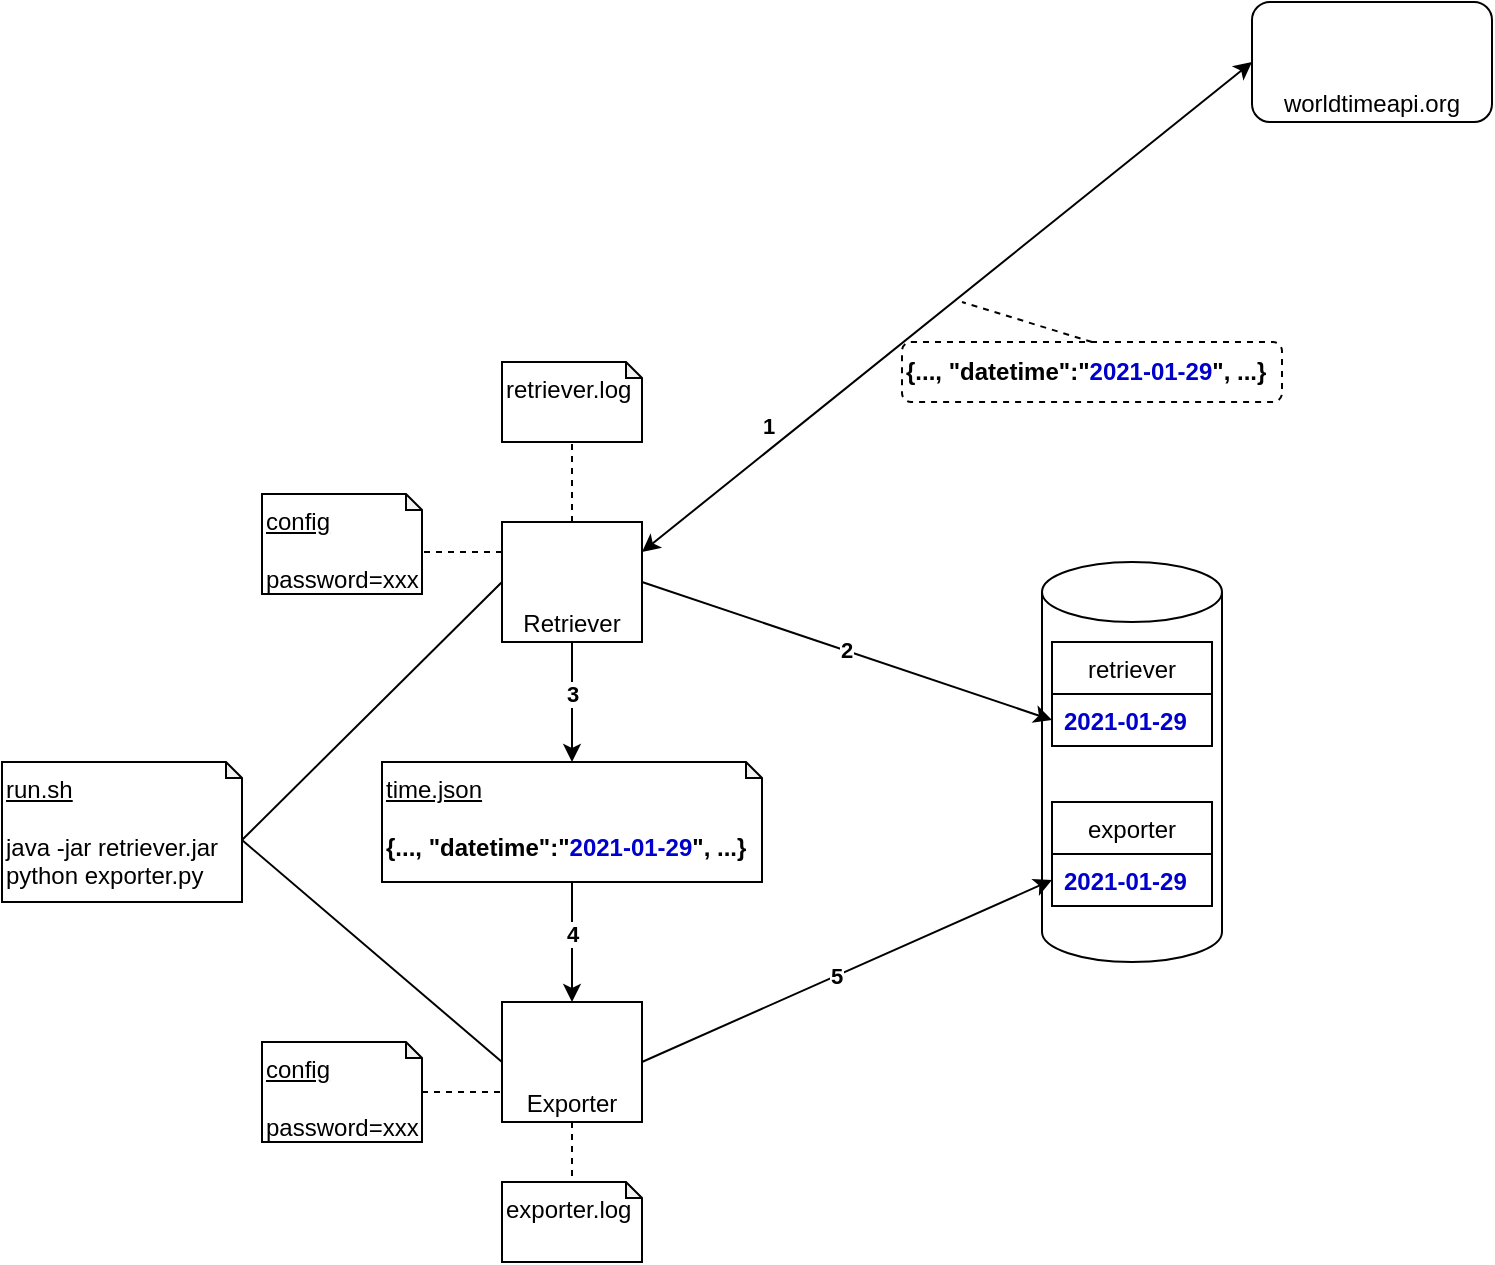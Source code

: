 <mxfile version="14.2.7" type="device" pages="5"><diagram id="Yw6i1ZKrWuWNW3osgzZT" name="application"><mxGraphModel dx="1426" dy="914" grid="1" gridSize="10" guides="1" tooltips="1" connect="1" arrows="1" fold="1" page="1" pageScale="1" pageWidth="850" pageHeight="1100" math="0" shadow="0"><root><mxCell id="0"/><mxCell id="1" parent="0"/><mxCell id="axGSm14mdLZab7DNylmX-6" value="" style="group;strokeWidth=1;strokeColor=#000000;" parent="1" vertex="1" connectable="0"><mxGeometry x="310" y="300" width="70" height="60" as="geometry"/></mxCell><mxCell id="axGSm14mdLZab7DNylmX-1" value="Retriever" style="rounded=0;whiteSpace=wrap;html=1;verticalAlign=bottom;" parent="axGSm14mdLZab7DNylmX-6" vertex="1"><mxGeometry width="70" height="60" as="geometry"/></mxCell><mxCell id="axGSm14mdLZab7DNylmX-3" value="" style="shape=image;html=1;verticalAlign=top;verticalLabelPosition=bottom;labelBackgroundColor=#ffffff;imageAspect=0;aspect=fixed;image=https://cdn4.iconfinder.com/data/icons/logos-and-brands/512/181_Java_logo_logos-128.png" parent="axGSm14mdLZab7DNylmX-6" vertex="1"><mxGeometry x="15" width="40" height="40" as="geometry"/></mxCell><mxCell id="axGSm14mdLZab7DNylmX-8" value="" style="group" parent="1" vertex="1" connectable="0"><mxGeometry x="310" y="540" width="70" height="60" as="geometry"/></mxCell><mxCell id="axGSm14mdLZab7DNylmX-4" value="Exporter" style="rounded=0;whiteSpace=wrap;html=1;verticalAlign=bottom;" parent="axGSm14mdLZab7DNylmX-8" vertex="1"><mxGeometry width="70" height="60" as="geometry"/></mxCell><mxCell id="axGSm14mdLZab7DNylmX-7" value="" style="shape=image;html=1;verticalAlign=top;verticalLabelPosition=bottom;labelBackgroundColor=#ffffff;imageAspect=0;aspect=fixed;image=https://cdn4.iconfinder.com/data/icons/logos-and-brands/512/267_Python_logo-128.png" parent="axGSm14mdLZab7DNylmX-8" vertex="1"><mxGeometry x="15" width="40" height="40" as="geometry"/></mxCell><mxCell id="axGSm14mdLZab7DNylmX-17" value="" style="group" parent="1" vertex="1" connectable="0"><mxGeometry x="580" y="320" width="90" height="200" as="geometry"/></mxCell><mxCell id="axGSm14mdLZab7DNylmX-10" value="" style="shape=cylinder3;whiteSpace=wrap;html=1;boundedLbl=1;backgroundOutline=1;size=15;" parent="axGSm14mdLZab7DNylmX-17" vertex="1"><mxGeometry width="90" height="200" as="geometry"/></mxCell><mxCell id="axGSm14mdLZab7DNylmX-11" value="retriever" style="swimlane;fontStyle=0;childLayout=stackLayout;horizontal=1;startSize=26;fillColor=none;horizontalStack=0;resizeParent=1;resizeParentMax=0;resizeLast=0;collapsible=1;marginBottom=0;" parent="axGSm14mdLZab7DNylmX-17" vertex="1"><mxGeometry x="5" y="40" width="80" height="52" as="geometry"/></mxCell><mxCell id="axGSm14mdLZab7DNylmX-12" value="2021-01-29" style="text;strokeColor=none;fillColor=none;align=left;verticalAlign=top;spacingLeft=4;spacingRight=4;overflow=hidden;rotatable=0;points=[[0,0.5],[1,0.5]];portConstraint=eastwest;fontColor=#0000CC;fontStyle=1" parent="axGSm14mdLZab7DNylmX-11" vertex="1"><mxGeometry y="26" width="80" height="26" as="geometry"/></mxCell><mxCell id="axGSm14mdLZab7DNylmX-15" value="exporter" style="swimlane;fontStyle=0;childLayout=stackLayout;horizontal=1;startSize=26;fillColor=none;horizontalStack=0;resizeParent=1;resizeParentMax=0;resizeLast=0;collapsible=1;marginBottom=0;" parent="axGSm14mdLZab7DNylmX-17" vertex="1"><mxGeometry x="5" y="120" width="80" height="52" as="geometry"/></mxCell><mxCell id="axGSm14mdLZab7DNylmX-16" value="2021-01-29" style="text;strokeColor=none;fillColor=none;align=left;verticalAlign=top;spacingLeft=4;spacingRight=4;overflow=hidden;rotatable=0;points=[[0,0.5],[1,0.5]];portConstraint=eastwest;fontStyle=1;fontColor=#0000CC;" parent="axGSm14mdLZab7DNylmX-15" vertex="1"><mxGeometry y="26" width="80" height="26" as="geometry"/></mxCell><mxCell id="axGSm14mdLZab7DNylmX-18" style="rounded=0;orthogonalLoop=1;jettySize=auto;html=1;exitX=1;exitY=0.25;exitDx=0;exitDy=0;entryX=0;entryY=0.5;entryDx=0;entryDy=0;startArrow=classic;startFill=1;" parent="1" source="axGSm14mdLZab7DNylmX-1" target="axGSm14mdLZab7DNylmX-9" edge="1"><mxGeometry relative="1" as="geometry"/></mxCell><mxCell id="axGSm14mdLZab7DNylmX-19" value="&lt;b&gt;1&lt;/b&gt;" style="edgeLabel;html=1;align=center;verticalAlign=middle;resizable=0;points=[];" parent="axGSm14mdLZab7DNylmX-18" vertex="1" connectable="0"><mxGeometry x="0.059" y="1" relative="1" as="geometry"><mxPoint x="-98.36" y="67.07" as="offset"/></mxGeometry></mxCell><mxCell id="axGSm14mdLZab7DNylmX-20" value="&lt;b&gt;2&lt;/b&gt;" style="edgeStyle=none;rounded=0;orthogonalLoop=1;jettySize=auto;html=1;exitX=1;exitY=0.5;exitDx=0;exitDy=0;entryX=0;entryY=0.5;entryDx=0;entryDy=0;" parent="1" source="axGSm14mdLZab7DNylmX-1" target="axGSm14mdLZab7DNylmX-12" edge="1"><mxGeometry relative="1" as="geometry"/></mxCell><mxCell id="axGSm14mdLZab7DNylmX-23" style="edgeStyle=none;rounded=0;orthogonalLoop=1;jettySize=auto;html=1;exitX=0.5;exitY=1;exitDx=0;exitDy=0;exitPerimeter=0;entryX=0.5;entryY=0;entryDx=0;entryDy=0;" parent="1" source="axGSm14mdLZab7DNylmX-28" target="axGSm14mdLZab7DNylmX-7" edge="1"><mxGeometry relative="1" as="geometry"><mxPoint x="345" y="480" as="sourcePoint"/></mxGeometry></mxCell><mxCell id="axGSm14mdLZab7DNylmX-26" value="&lt;b&gt;4&lt;/b&gt;" style="edgeLabel;html=1;align=center;verticalAlign=middle;resizable=0;points=[];" parent="axGSm14mdLZab7DNylmX-23" vertex="1" connectable="0"><mxGeometry x="-0.133" relative="1" as="geometry"><mxPoint as="offset"/></mxGeometry></mxCell><mxCell id="axGSm14mdLZab7DNylmX-22" style="edgeStyle=none;rounded=0;orthogonalLoop=1;jettySize=auto;html=1;exitX=0.5;exitY=1;exitDx=0;exitDy=0;entryX=0.5;entryY=0;entryDx=0;entryDy=0;entryPerimeter=0;" parent="1" source="axGSm14mdLZab7DNylmX-1" target="axGSm14mdLZab7DNylmX-28" edge="1"><mxGeometry relative="1" as="geometry"><mxPoint x="345" y="420" as="targetPoint"/></mxGeometry></mxCell><mxCell id="axGSm14mdLZab7DNylmX-25" value="&lt;b&gt;3&lt;/b&gt;" style="edgeLabel;html=1;align=center;verticalAlign=middle;resizable=0;points=[];" parent="axGSm14mdLZab7DNylmX-22" vertex="1" connectable="0"><mxGeometry x="-0.133" relative="1" as="geometry"><mxPoint as="offset"/></mxGeometry></mxCell><mxCell id="axGSm14mdLZab7DNylmX-24" style="edgeStyle=none;rounded=0;orthogonalLoop=1;jettySize=auto;html=1;exitX=1;exitY=0.5;exitDx=0;exitDy=0;entryX=0;entryY=0.5;entryDx=0;entryDy=0;" parent="1" source="axGSm14mdLZab7DNylmX-4" target="axGSm14mdLZab7DNylmX-16" edge="1"><mxGeometry relative="1" as="geometry"/></mxCell><mxCell id="axGSm14mdLZab7DNylmX-27" value="&lt;b&gt;5&lt;/b&gt;" style="edgeLabel;html=1;align=center;verticalAlign=middle;resizable=0;points=[];" parent="axGSm14mdLZab7DNylmX-24" vertex="1" connectable="0"><mxGeometry x="-0.054" relative="1" as="geometry"><mxPoint as="offset"/></mxGeometry></mxCell><mxCell id="axGSm14mdLZab7DNylmX-28" value="&lt;u&gt;time.json&lt;br&gt;&lt;/u&gt;&lt;br&gt;&lt;b&gt;{..., &quot;datetime&quot;:&quot;&lt;font color=&quot;#0000cc&quot;&gt;2021-01-29&lt;/font&gt;&quot;, ...}&lt;/b&gt;" style="shape=note;whiteSpace=wrap;html=1;backgroundOutline=1;darkOpacity=0.05;verticalAlign=top;align=left;size=8;" parent="1" vertex="1"><mxGeometry x="250" y="420" width="190" height="60" as="geometry"/></mxCell><mxCell id="axGSm14mdLZab7DNylmX-30" style="edgeStyle=none;rounded=0;orthogonalLoop=1;jettySize=auto;html=1;exitX=0;exitY=0;exitDx=120;exitDy=39;exitPerimeter=0;entryX=0;entryY=0.5;entryDx=0;entryDy=0;endArrow=none;endFill=0;" parent="1" source="axGSm14mdLZab7DNylmX-29" target="axGSm14mdLZab7DNylmX-1" edge="1"><mxGeometry relative="1" as="geometry"/></mxCell><mxCell id="axGSm14mdLZab7DNylmX-31" style="edgeStyle=none;rounded=0;orthogonalLoop=1;jettySize=auto;html=1;exitX=0;exitY=0;exitDx=120;exitDy=39;exitPerimeter=0;entryX=0;entryY=0.5;entryDx=0;entryDy=0;endArrow=none;endFill=0;" parent="1" source="axGSm14mdLZab7DNylmX-29" target="axGSm14mdLZab7DNylmX-4" edge="1"><mxGeometry relative="1" as="geometry"/></mxCell><mxCell id="axGSm14mdLZab7DNylmX-29" value="&lt;u&gt;run.sh&lt;br&gt;&lt;/u&gt;&lt;br&gt;java -jar retriever.jar&lt;br&gt;python exporter.py" style="shape=note;whiteSpace=wrap;html=1;backgroundOutline=1;darkOpacity=0.05;verticalAlign=top;align=left;size=8;" parent="1" vertex="1"><mxGeometry x="60" y="420" width="120" height="70" as="geometry"/></mxCell><mxCell id="axGSm14mdLZab7DNylmX-32" value="retriever.log" style="shape=note;whiteSpace=wrap;html=1;backgroundOutline=1;darkOpacity=0.05;verticalAlign=top;align=left;size=8;" parent="1" vertex="1"><mxGeometry x="310" y="220" width="70" height="40" as="geometry"/></mxCell><mxCell id="axGSm14mdLZab7DNylmX-33" value="exporter.log" style="shape=note;whiteSpace=wrap;html=1;backgroundOutline=1;darkOpacity=0.05;verticalAlign=top;align=left;size=8;" parent="1" vertex="1"><mxGeometry x="310" y="630" width="70" height="40" as="geometry"/></mxCell><mxCell id="axGSm14mdLZab7DNylmX-34" style="edgeStyle=none;rounded=0;orthogonalLoop=1;jettySize=auto;html=1;exitX=0.5;exitY=1;exitDx=0;exitDy=0;entryX=0.5;entryY=0;entryDx=0;entryDy=0;entryPerimeter=0;endArrow=none;endFill=0;dashed=1;" parent="1" source="axGSm14mdLZab7DNylmX-4" target="axGSm14mdLZab7DNylmX-33" edge="1"><mxGeometry relative="1" as="geometry"/></mxCell><mxCell id="axGSm14mdLZab7DNylmX-35" style="edgeStyle=none;rounded=0;orthogonalLoop=1;jettySize=auto;html=1;exitX=0.5;exitY=0;exitDx=0;exitDy=0;entryX=0.5;entryY=1;entryDx=0;entryDy=0;entryPerimeter=0;endArrow=none;endFill=0;dashed=1;" parent="1" source="axGSm14mdLZab7DNylmX-1" target="axGSm14mdLZab7DNylmX-32" edge="1"><mxGeometry relative="1" as="geometry"/></mxCell><mxCell id="axGSm14mdLZab7DNylmX-39" value="" style="group" parent="1" vertex="1" connectable="0"><mxGeometry x="685" y="40" width="120" height="60" as="geometry"/></mxCell><mxCell id="axGSm14mdLZab7DNylmX-9" value="worldtimeapi.org" style="rounded=1;whiteSpace=wrap;html=1;verticalAlign=bottom;" parent="axGSm14mdLZab7DNylmX-39" vertex="1"><mxGeometry width="120" height="60" as="geometry"/></mxCell><mxCell id="axGSm14mdLZab7DNylmX-38" value="" style="shape=image;html=1;verticalAlign=top;verticalLabelPosition=bottom;labelBackgroundColor=#ffffff;imageAspect=0;aspect=fixed;image=https://cdn1.iconfinder.com/data/icons/social-media-outline-6/128/SocialMedia_Website-Outline-128.png;dashed=1;strokeColor=#000000;strokeWidth=1;fontColor=#0000CC;align=left;" parent="axGSm14mdLZab7DNylmX-39" vertex="1"><mxGeometry x="40" width="40" height="40" as="geometry"/></mxCell><mxCell id="PgKapWEDXHvRHkftmf_Q-1" value="&lt;b&gt;{..., &quot;datetime&quot;:&quot;&lt;font color=&quot;#0000cc&quot;&gt;2021-01-29&lt;/font&gt;&quot;, ...}&lt;/b&gt;" style="rounded=1;whiteSpace=wrap;html=1;strokeColor=#000000;strokeWidth=1;align=left;dashed=1;" parent="1" vertex="1"><mxGeometry x="510" y="210" width="190" height="30" as="geometry"/></mxCell><mxCell id="PgKapWEDXHvRHkftmf_Q-2" style="edgeStyle=none;rounded=0;orthogonalLoop=1;jettySize=auto;html=1;exitX=0.5;exitY=0;exitDx=0;exitDy=0;dashed=1;startArrow=none;startFill=0;endArrow=none;endFill=0;" parent="1" source="PgKapWEDXHvRHkftmf_Q-1" edge="1"><mxGeometry relative="1" as="geometry"><mxPoint x="540" y="190" as="targetPoint"/></mxGeometry></mxCell><mxCell id="Anq_fOQmzpqhsgbwheAx-1" value="&lt;u&gt;config&lt;/u&gt;&lt;br&gt;&lt;br&gt;password=xxx" style="shape=note;whiteSpace=wrap;html=1;backgroundOutline=1;darkOpacity=0.05;verticalAlign=top;align=left;size=8;" parent="1" vertex="1"><mxGeometry x="190" y="286" width="80" height="50" as="geometry"/></mxCell><mxCell id="Anq_fOQmzpqhsgbwheAx-3" style="edgeStyle=none;rounded=0;orthogonalLoop=1;jettySize=auto;html=1;exitX=0;exitY=0.25;exitDx=0;exitDy=0;entryX=0;entryY=0;entryDx=80;entryDy=29;entryPerimeter=0;dashed=1;startArrow=none;startFill=0;endArrow=none;endFill=0;fontColor=#CC0000;" parent="1" source="axGSm14mdLZab7DNylmX-1" target="Anq_fOQmzpqhsgbwheAx-1" edge="1"><mxGeometry relative="1" as="geometry"/></mxCell><mxCell id="Anq_fOQmzpqhsgbwheAx-5" style="edgeStyle=none;rounded=0;orthogonalLoop=1;jettySize=auto;html=1;entryX=0;entryY=0.75;entryDx=0;entryDy=0;dashed=1;startArrow=none;startFill=0;endArrow=none;endFill=0;fontColor=#CC0000;" parent="1" source="Anq_fOQmzpqhsgbwheAx-4" target="axGSm14mdLZab7DNylmX-4" edge="1"><mxGeometry relative="1" as="geometry"/></mxCell><mxCell id="Anq_fOQmzpqhsgbwheAx-4" value="&lt;u&gt;config&lt;/u&gt;&lt;br&gt;&lt;br&gt;password=xxx" style="shape=note;whiteSpace=wrap;html=1;backgroundOutline=1;darkOpacity=0.05;verticalAlign=top;align=left;size=8;" parent="1" vertex="1"><mxGeometry x="190" y="560" width="80" height="50" as="geometry"/></mxCell></root></mxGraphModel></diagram><diagram name="classic" id="YaUUIhXcEe447a_v9q1b"><mxGraphModel dx="1426" dy="857" grid="1" gridSize="10" guides="1" tooltips="1" connect="1" arrows="1" fold="1" page="1" pageScale="1" pageWidth="850" pageHeight="1100" math="0" shadow="0"><root><mxCell id="SzJNqAWIgQkEzi6R5qHZ-0"/><mxCell id="SzJNqAWIgQkEzi6R5qHZ-1" parent="SzJNqAWIgQkEzi6R5qHZ-0"/><mxCell id="SzJNqAWIgQkEzi6R5qHZ-41" value="" style="group" parent="SzJNqAWIgQkEzi6R5qHZ-1" vertex="1" connectable="0"><mxGeometry x="565" y="280" width="120" height="260" as="geometry"/></mxCell><mxCell id="SzJNqAWIgQkEzi6R5qHZ-38" value="&lt;b&gt;RDS&lt;/b&gt;" style="rounded=0;whiteSpace=wrap;html=1;strokeWidth=3;fontColor=#0000CC;align=center;strokeColor=#0000CC;verticalAlign=top;" parent="SzJNqAWIgQkEzi6R5qHZ-41" vertex="1"><mxGeometry width="120" height="260" as="geometry"/></mxCell><mxCell id="SzJNqAWIgQkEzi6R5qHZ-40" value="" style="points=[[0,0,0],[0.25,0,0],[0.5,0,0],[0.75,0,0],[1,0,0],[0,1,0],[0.25,1,0],[0.5,1,0],[0.75,1,0],[1,1,0],[0,0.25,0],[0,0.5,0],[0,0.75,0],[1,0.25,0],[1,0.5,0],[1,0.75,0]];outlineConnect=0;fontColor=#232F3E;gradientColor=#4D72F3;gradientDirection=north;fillColor=#3334B9;strokeColor=#ffffff;dashed=0;verticalLabelPosition=bottom;verticalAlign=top;align=center;html=1;fontSize=12;fontStyle=0;aspect=fixed;shape=mxgraph.aws4.resourceIcon;resIcon=mxgraph.aws4.rds;" parent="SzJNqAWIgQkEzi6R5qHZ-41" vertex="1"><mxGeometry y="1" width="28" height="28" as="geometry"/></mxCell><mxCell id="SzJNqAWIgQkEzi6R5qHZ-36" value="EC2 host" style="points=[[0,0],[0.25,0],[0.5,0],[0.75,0],[1,0],[1,0.25],[1,0.5],[1,0.75],[1,1],[0.75,1],[0.5,1],[0.25,1],[0,1],[0,0.75],[0,0.5],[0,0.25]];outlineConnect=0;gradientColor=none;html=1;whiteSpace=wrap;fontSize=12;fontStyle=0;shape=mxgraph.aws4.group;grIcon=mxgraph.aws4.group_ec2_instance_contents;strokeColor=#D86613;fillColor=none;verticalAlign=top;align=left;spacingLeft=30;fontColor=#D86613;dashed=0;strokeWidth=3;" parent="SzJNqAWIgQkEzi6R5qHZ-1" vertex="1"><mxGeometry x="50" y="200" width="410" height="490" as="geometry"/></mxCell><mxCell id="SzJNqAWIgQkEzi6R5qHZ-2" value="" style="group;strokeWidth=1;strokeColor=#000000;" parent="SzJNqAWIgQkEzi6R5qHZ-1" vertex="1" connectable="0"><mxGeometry x="310" y="300" width="70" height="60" as="geometry"/></mxCell><mxCell id="SzJNqAWIgQkEzi6R5qHZ-3" value="Retriever" style="rounded=0;whiteSpace=wrap;html=1;verticalAlign=bottom;" parent="SzJNqAWIgQkEzi6R5qHZ-2" vertex="1"><mxGeometry width="70" height="60" as="geometry"/></mxCell><mxCell id="SzJNqAWIgQkEzi6R5qHZ-4" value="" style="shape=image;html=1;verticalAlign=top;verticalLabelPosition=bottom;labelBackgroundColor=#ffffff;imageAspect=0;aspect=fixed;image=https://cdn4.iconfinder.com/data/icons/logos-and-brands/512/181_Java_logo_logos-128.png" parent="SzJNqAWIgQkEzi6R5qHZ-2" vertex="1"><mxGeometry x="15" width="40" height="40" as="geometry"/></mxCell><mxCell id="SzJNqAWIgQkEzi6R5qHZ-5" value="" style="group" parent="SzJNqAWIgQkEzi6R5qHZ-1" vertex="1" connectable="0"><mxGeometry x="310" y="540" width="70" height="60" as="geometry"/></mxCell><mxCell id="SzJNqAWIgQkEzi6R5qHZ-6" value="Exporter" style="rounded=0;whiteSpace=wrap;html=1;verticalAlign=bottom;" parent="SzJNqAWIgQkEzi6R5qHZ-5" vertex="1"><mxGeometry width="70" height="60" as="geometry"/></mxCell><mxCell id="SzJNqAWIgQkEzi6R5qHZ-7" value="" style="shape=image;html=1;verticalAlign=top;verticalLabelPosition=bottom;labelBackgroundColor=#ffffff;imageAspect=0;aspect=fixed;image=https://cdn4.iconfinder.com/data/icons/logos-and-brands/512/267_Python_logo-128.png" parent="SzJNqAWIgQkEzi6R5qHZ-5" vertex="1"><mxGeometry x="15" width="40" height="40" as="geometry"/></mxCell><mxCell id="SzJNqAWIgQkEzi6R5qHZ-8" value="" style="group" parent="SzJNqAWIgQkEzi6R5qHZ-1" vertex="1" connectable="0"><mxGeometry x="580" y="320" width="90" height="200" as="geometry"/></mxCell><mxCell id="SzJNqAWIgQkEzi6R5qHZ-9" value="" style="shape=cylinder3;whiteSpace=wrap;html=1;boundedLbl=1;backgroundOutline=1;size=15;" parent="SzJNqAWIgQkEzi6R5qHZ-8" vertex="1"><mxGeometry width="90" height="200" as="geometry"/></mxCell><mxCell id="SzJNqAWIgQkEzi6R5qHZ-10" value="retriever" style="swimlane;fontStyle=0;childLayout=stackLayout;horizontal=1;startSize=26;fillColor=none;horizontalStack=0;resizeParent=1;resizeParentMax=0;resizeLast=0;collapsible=1;marginBottom=0;" parent="SzJNqAWIgQkEzi6R5qHZ-8" vertex="1"><mxGeometry x="5" y="40" width="80" height="52" as="geometry"/></mxCell><mxCell id="SzJNqAWIgQkEzi6R5qHZ-11" value="2021-01-29" style="text;strokeColor=none;fillColor=none;align=left;verticalAlign=top;spacingLeft=4;spacingRight=4;overflow=hidden;rotatable=0;points=[[0,0.5],[1,0.5]];portConstraint=eastwest;fontColor=#0000CC;fontStyle=1" parent="SzJNqAWIgQkEzi6R5qHZ-10" vertex="1"><mxGeometry y="26" width="80" height="26" as="geometry"/></mxCell><mxCell id="SzJNqAWIgQkEzi6R5qHZ-12" value="exporter" style="swimlane;fontStyle=0;childLayout=stackLayout;horizontal=1;startSize=26;fillColor=none;horizontalStack=0;resizeParent=1;resizeParentMax=0;resizeLast=0;collapsible=1;marginBottom=0;" parent="SzJNqAWIgQkEzi6R5qHZ-8" vertex="1"><mxGeometry x="5" y="120" width="80" height="52" as="geometry"/></mxCell><mxCell id="SzJNqAWIgQkEzi6R5qHZ-13" value="2021-01-29" style="text;strokeColor=none;fillColor=none;align=left;verticalAlign=top;spacingLeft=4;spacingRight=4;overflow=hidden;rotatable=0;points=[[0,0.5],[1,0.5]];portConstraint=eastwest;fontStyle=1;fontColor=#0000CC;" parent="SzJNqAWIgQkEzi6R5qHZ-12" vertex="1"><mxGeometry y="26" width="80" height="26" as="geometry"/></mxCell><mxCell id="SzJNqAWIgQkEzi6R5qHZ-14" style="rounded=0;orthogonalLoop=1;jettySize=auto;html=1;exitX=1;exitY=0.25;exitDx=0;exitDy=0;entryX=0;entryY=0.5;entryDx=0;entryDy=0;startArrow=classic;startFill=1;" parent="SzJNqAWIgQkEzi6R5qHZ-1" source="SzJNqAWIgQkEzi6R5qHZ-3" target="SzJNqAWIgQkEzi6R5qHZ-34" edge="1"><mxGeometry relative="1" as="geometry"/></mxCell><mxCell id="SzJNqAWIgQkEzi6R5qHZ-15" value="&lt;b&gt;1&lt;/b&gt;" style="edgeLabel;html=1;align=center;verticalAlign=middle;resizable=0;points=[];" parent="SzJNqAWIgQkEzi6R5qHZ-14" vertex="1" connectable="0"><mxGeometry x="0.059" y="1" relative="1" as="geometry"><mxPoint x="-98.36" y="67.07" as="offset"/></mxGeometry></mxCell><mxCell id="SzJNqAWIgQkEzi6R5qHZ-16" value="&lt;b&gt;2&lt;/b&gt;" style="edgeStyle=none;rounded=0;orthogonalLoop=1;jettySize=auto;html=1;exitX=1;exitY=0.5;exitDx=0;exitDy=0;entryX=0;entryY=0.5;entryDx=0;entryDy=0;" parent="SzJNqAWIgQkEzi6R5qHZ-1" source="SzJNqAWIgQkEzi6R5qHZ-3" target="SzJNqAWIgQkEzi6R5qHZ-11" edge="1"><mxGeometry relative="1" as="geometry"/></mxCell><mxCell id="SzJNqAWIgQkEzi6R5qHZ-17" style="edgeStyle=none;rounded=0;orthogonalLoop=1;jettySize=auto;html=1;exitX=0.5;exitY=1;exitDx=0;exitDy=0;exitPerimeter=0;entryX=0.5;entryY=0;entryDx=0;entryDy=0;" parent="SzJNqAWIgQkEzi6R5qHZ-1" source="SzJNqAWIgQkEzi6R5qHZ-23" target="SzJNqAWIgQkEzi6R5qHZ-7" edge="1"><mxGeometry relative="1" as="geometry"><mxPoint x="345" y="480" as="sourcePoint"/></mxGeometry></mxCell><mxCell id="SzJNqAWIgQkEzi6R5qHZ-18" value="&lt;b&gt;4&lt;/b&gt;" style="edgeLabel;html=1;align=center;verticalAlign=middle;resizable=0;points=[];" parent="SzJNqAWIgQkEzi6R5qHZ-17" vertex="1" connectable="0"><mxGeometry x="-0.133" relative="1" as="geometry"><mxPoint as="offset"/></mxGeometry></mxCell><mxCell id="SzJNqAWIgQkEzi6R5qHZ-19" style="edgeStyle=none;rounded=0;orthogonalLoop=1;jettySize=auto;html=1;exitX=0.5;exitY=1;exitDx=0;exitDy=0;entryX=0.5;entryY=0;entryDx=0;entryDy=0;entryPerimeter=0;" parent="SzJNqAWIgQkEzi6R5qHZ-1" source="SzJNqAWIgQkEzi6R5qHZ-3" target="SzJNqAWIgQkEzi6R5qHZ-23" edge="1"><mxGeometry relative="1" as="geometry"><mxPoint x="345" y="420" as="targetPoint"/></mxGeometry></mxCell><mxCell id="SzJNqAWIgQkEzi6R5qHZ-20" value="&lt;b&gt;3&lt;/b&gt;" style="edgeLabel;html=1;align=center;verticalAlign=middle;resizable=0;points=[];" parent="SzJNqAWIgQkEzi6R5qHZ-19" vertex="1" connectable="0"><mxGeometry x="-0.133" relative="1" as="geometry"><mxPoint as="offset"/></mxGeometry></mxCell><mxCell id="SzJNqAWIgQkEzi6R5qHZ-21" style="edgeStyle=none;rounded=0;orthogonalLoop=1;jettySize=auto;html=1;exitX=1;exitY=0.5;exitDx=0;exitDy=0;entryX=0;entryY=0.5;entryDx=0;entryDy=0;" parent="SzJNqAWIgQkEzi6R5qHZ-1" source="SzJNqAWIgQkEzi6R5qHZ-6" target="SzJNqAWIgQkEzi6R5qHZ-13" edge="1"><mxGeometry relative="1" as="geometry"/></mxCell><mxCell id="SzJNqAWIgQkEzi6R5qHZ-22" value="&lt;b&gt;5&lt;/b&gt;" style="edgeLabel;html=1;align=center;verticalAlign=middle;resizable=0;points=[];" parent="SzJNqAWIgQkEzi6R5qHZ-21" vertex="1" connectable="0"><mxGeometry x="-0.054" relative="1" as="geometry"><mxPoint as="offset"/></mxGeometry></mxCell><mxCell id="SzJNqAWIgQkEzi6R5qHZ-23" value="&lt;u&gt;time.json&lt;br&gt;&lt;/u&gt;&lt;br&gt;&lt;b&gt;{..., &quot;datetime&quot;:&quot;&lt;font color=&quot;#0000cc&quot;&gt;2021-01-29&lt;/font&gt;&quot;, ...}&lt;/b&gt;" style="shape=note;whiteSpace=wrap;html=1;backgroundOutline=1;darkOpacity=0.05;verticalAlign=top;align=left;size=8;" parent="SzJNqAWIgQkEzi6R5qHZ-1" vertex="1"><mxGeometry x="250" y="420" width="190" height="60" as="geometry"/></mxCell><mxCell id="SzJNqAWIgQkEzi6R5qHZ-24" style="edgeStyle=none;rounded=0;orthogonalLoop=1;jettySize=auto;html=1;exitX=0;exitY=0;exitDx=120;exitDy=39;exitPerimeter=0;entryX=0;entryY=0.5;entryDx=0;entryDy=0;endArrow=none;endFill=0;" parent="SzJNqAWIgQkEzi6R5qHZ-1" source="SzJNqAWIgQkEzi6R5qHZ-26" target="SzJNqAWIgQkEzi6R5qHZ-3" edge="1"><mxGeometry relative="1" as="geometry"/></mxCell><mxCell id="SzJNqAWIgQkEzi6R5qHZ-25" style="edgeStyle=none;rounded=0;orthogonalLoop=1;jettySize=auto;html=1;exitX=0;exitY=0;exitDx=120;exitDy=39;exitPerimeter=0;entryX=0;entryY=0.5;entryDx=0;entryDy=0;endArrow=none;endFill=0;" parent="SzJNqAWIgQkEzi6R5qHZ-1" source="SzJNqAWIgQkEzi6R5qHZ-26" target="SzJNqAWIgQkEzi6R5qHZ-6" edge="1"><mxGeometry relative="1" as="geometry"/></mxCell><mxCell id="SzJNqAWIgQkEzi6R5qHZ-26" value="&lt;u&gt;run.sh&lt;br&gt;&lt;/u&gt;&lt;br&gt;java -jar retriever.jar&lt;br&gt;python exporter.py" style="shape=note;whiteSpace=wrap;html=1;backgroundOutline=1;darkOpacity=0.05;verticalAlign=top;align=left;size=8;" parent="SzJNqAWIgQkEzi6R5qHZ-1" vertex="1"><mxGeometry x="60" y="420" width="120" height="70" as="geometry"/></mxCell><mxCell id="SzJNqAWIgQkEzi6R5qHZ-27" value="retriever.log" style="shape=note;whiteSpace=wrap;html=1;backgroundOutline=1;darkOpacity=0.05;verticalAlign=top;align=left;size=8;" parent="SzJNqAWIgQkEzi6R5qHZ-1" vertex="1"><mxGeometry x="310" y="220" width="70" height="40" as="geometry"/></mxCell><mxCell id="SzJNqAWIgQkEzi6R5qHZ-28" value="exporter.log" style="shape=note;whiteSpace=wrap;html=1;backgroundOutline=1;darkOpacity=0.05;verticalAlign=top;align=left;size=8;" parent="SzJNqAWIgQkEzi6R5qHZ-1" vertex="1"><mxGeometry x="310" y="630" width="70" height="40" as="geometry"/></mxCell><mxCell id="SzJNqAWIgQkEzi6R5qHZ-29" style="edgeStyle=none;rounded=0;orthogonalLoop=1;jettySize=auto;html=1;exitX=0.5;exitY=1;exitDx=0;exitDy=0;entryX=0.5;entryY=0;entryDx=0;entryDy=0;entryPerimeter=0;endArrow=none;endFill=0;dashed=1;" parent="SzJNqAWIgQkEzi6R5qHZ-1" source="SzJNqAWIgQkEzi6R5qHZ-6" target="SzJNqAWIgQkEzi6R5qHZ-28" edge="1"><mxGeometry relative="1" as="geometry"/></mxCell><mxCell id="SzJNqAWIgQkEzi6R5qHZ-30" style="edgeStyle=none;rounded=0;orthogonalLoop=1;jettySize=auto;html=1;exitX=0.5;exitY=0;exitDx=0;exitDy=0;entryX=0.5;entryY=1;entryDx=0;entryDy=0;entryPerimeter=0;endArrow=none;endFill=0;dashed=1;" parent="SzJNqAWIgQkEzi6R5qHZ-1" source="SzJNqAWIgQkEzi6R5qHZ-3" target="SzJNqAWIgQkEzi6R5qHZ-27" edge="1"><mxGeometry relative="1" as="geometry"/></mxCell><mxCell id="SzJNqAWIgQkEzi6R5qHZ-31" style="edgeStyle=none;rounded=0;orthogonalLoop=1;jettySize=auto;html=1;exitX=0.5;exitY=0;exitDx=0;exitDy=0;dashed=1;startArrow=none;startFill=0;endArrow=none;endFill=0;" parent="SzJNqAWIgQkEzi6R5qHZ-1" source="SzJNqAWIgQkEzi6R5qHZ-32" edge="1"><mxGeometry relative="1" as="geometry"><mxPoint x="540" y="190" as="targetPoint"/></mxGeometry></mxCell><mxCell id="SzJNqAWIgQkEzi6R5qHZ-32" value="&lt;b&gt;{..., &quot;datetime&quot;:&quot;&lt;font color=&quot;#0000cc&quot;&gt;2021-01-29&lt;/font&gt;&quot;, ...}&lt;/b&gt;" style="rounded=1;whiteSpace=wrap;html=1;strokeColor=#000000;strokeWidth=1;align=left;dashed=1;" parent="SzJNqAWIgQkEzi6R5qHZ-1" vertex="1"><mxGeometry x="510" y="210" width="190" height="30" as="geometry"/></mxCell><mxCell id="SzJNqAWIgQkEzi6R5qHZ-33" value="" style="group" parent="SzJNqAWIgQkEzi6R5qHZ-1" vertex="1" connectable="0"><mxGeometry x="685" y="40" width="120" height="60" as="geometry"/></mxCell><mxCell id="SzJNqAWIgQkEzi6R5qHZ-34" value="worldtimeapi.org" style="rounded=1;whiteSpace=wrap;html=1;verticalAlign=bottom;" parent="SzJNqAWIgQkEzi6R5qHZ-33" vertex="1"><mxGeometry width="120" height="60" as="geometry"/></mxCell><mxCell id="SzJNqAWIgQkEzi6R5qHZ-35" value="" style="shape=image;html=1;verticalAlign=top;verticalLabelPosition=bottom;labelBackgroundColor=#ffffff;imageAspect=0;aspect=fixed;image=https://cdn1.iconfinder.com/data/icons/social-media-outline-6/128/SocialMedia_Website-Outline-128.png;dashed=1;strokeColor=#000000;strokeWidth=1;fontColor=#0000CC;align=left;" parent="SzJNqAWIgQkEzi6R5qHZ-33" vertex="1"><mxGeometry x="40" width="40" height="40" as="geometry"/></mxCell><mxCell id="SzJNqAWIgQkEzi6R5qHZ-37" style="edgeStyle=none;rounded=0;orthogonalLoop=1;jettySize=auto;html=1;exitX=0.5;exitY=1;exitDx=0;exitDy=0;dashed=1;startArrow=none;startFill=0;endArrow=none;endFill=0;fontColor=#0000CC;" parent="SzJNqAWIgQkEzi6R5qHZ-1" source="SzJNqAWIgQkEzi6R5qHZ-36" target="SzJNqAWIgQkEzi6R5qHZ-36" edge="1"><mxGeometry relative="1" as="geometry"/></mxCell><mxCell id="MvmA4P9H0ulKCroJSnJK-0" style="edgeStyle=none;rounded=0;orthogonalLoop=1;jettySize=auto;html=1;exitX=0;exitY=0;exitDx=80;exitDy=29;exitPerimeter=0;entryX=0;entryY=0.25;entryDx=0;entryDy=0;dashed=1;startArrow=none;startFill=0;endArrow=none;endFill=0;fontColor=#CC0000;" parent="SzJNqAWIgQkEzi6R5qHZ-1" source="lEu5wdEf9Kz7IdKRKQJT-0" target="SzJNqAWIgQkEzi6R5qHZ-3" edge="1"><mxGeometry relative="1" as="geometry"/></mxCell><mxCell id="lEu5wdEf9Kz7IdKRKQJT-0" value="&lt;u&gt;config&lt;/u&gt;&lt;br&gt;&lt;br&gt;password=xxx" style="shape=note;whiteSpace=wrap;html=1;backgroundOutline=1;darkOpacity=0.05;verticalAlign=top;align=left;size=8;" parent="SzJNqAWIgQkEzi6R5qHZ-1" vertex="1"><mxGeometry x="190" y="286" width="80" height="50" as="geometry"/></mxCell><mxCell id="eG_9OCoyq-uDT5UsSteS-0" style="edgeStyle=none;rounded=0;orthogonalLoop=1;jettySize=auto;html=1;exitX=0;exitY=0;exitDx=80;exitDy=29;exitPerimeter=0;entryX=0;entryY=0.75;entryDx=0;entryDy=0;dashed=1;startArrow=none;startFill=0;endArrow=none;endFill=0;fontColor=#CC0000;" parent="SzJNqAWIgQkEzi6R5qHZ-1" source="MvmA4P9H0ulKCroJSnJK-1" target="SzJNqAWIgQkEzi6R5qHZ-6" edge="1"><mxGeometry relative="1" as="geometry"/></mxCell><mxCell id="MvmA4P9H0ulKCroJSnJK-1" value="&lt;u&gt;config&lt;/u&gt;&lt;br&gt;&lt;br&gt;password=xxx" style="shape=note;whiteSpace=wrap;html=1;backgroundOutline=1;darkOpacity=0.05;verticalAlign=top;align=left;size=8;" parent="SzJNqAWIgQkEzi6R5qHZ-1" vertex="1"><mxGeometry x="190" y="556" width="80" height="50" as="geometry"/></mxCell></root></mxGraphModel></diagram><diagram name="serverless" id="B6EAZYBxxhKEd4uDU5Qh"><mxGraphModel dx="1426" dy="857" grid="1" gridSize="10" guides="1" tooltips="1" connect="1" arrows="1" fold="1" page="1" pageScale="1" pageWidth="850" pageHeight="1100" math="0" shadow="0"><root><mxCell id="jGnS7Al_CZ40Xf22cg-C-0"/><mxCell id="jGnS7Al_CZ40Xf22cg-C-1" parent="jGnS7Al_CZ40Xf22cg-C-0"/><mxCell id="cg_SKsYD5_AoFMoCSe5P-1" value="" style="rounded=0;whiteSpace=wrap;html=1;strokeWidth=3;fillColor=none;fontColor=#99004D;align=left;strokeColor=#CC0000;" parent="jGnS7Al_CZ40Xf22cg-C-1" vertex="1"><mxGeometry x="110" y="290" width="140" height="30" as="geometry"/></mxCell><mxCell id="hplHZe9IlBaHsyMWZziS-1" value="" style="rounded=0;whiteSpace=wrap;html=1;strokeColor=#CC0066;strokeWidth=3;fillColor=none;fontColor=#99004D;align=left;" parent="jGnS7Al_CZ40Xf22cg-C-1" vertex="1"><mxGeometry x="20" y="435" width="120" height="30" as="geometry"/></mxCell><mxCell id="UnkLDN5xOI5OV3RdXAK0-8" value="" style="rounded=0;whiteSpace=wrap;html=1;strokeWidth=3;fillColor=none;fontColor=#FF3333;align=left;strokeColor=#CC0066;" parent="jGnS7Al_CZ40Xf22cg-C-1" vertex="1"><mxGeometry x="276.5" y="220" width="137" height="30" as="geometry"/></mxCell><mxCell id="UnkLDN5xOI5OV3RdXAK0-6" value="" style="rounded=0;whiteSpace=wrap;html=1;strokeWidth=3;fillColor=none;fontColor=#FF3333;align=left;strokeColor=#CC0066;" parent="jGnS7Al_CZ40Xf22cg-C-1" vertex="1"><mxGeometry x="276.5" y="630" width="137" height="30" as="geometry"/></mxCell><mxCell id="UnkLDN5xOI5OV3RdXAK0-2" value="" style="rounded=0;whiteSpace=wrap;html=1;strokeWidth=3;fillColor=none;fontColor=#0000CC;align=left;strokeColor=#FF3333;" parent="jGnS7Al_CZ40Xf22cg-C-1" vertex="1"><mxGeometry x="240" y="390" width="210" height="100" as="geometry"/></mxCell><mxCell id="jGnS7Al_CZ40Xf22cg-C-2" value="" style="group" parent="jGnS7Al_CZ40Xf22cg-C-1" vertex="1" connectable="0"><mxGeometry x="565" y="280" width="120" height="260" as="geometry"/></mxCell><mxCell id="jGnS7Al_CZ40Xf22cg-C-3" value="&lt;b&gt;RDS&lt;/b&gt;" style="rounded=0;whiteSpace=wrap;html=1;strokeWidth=3;fontColor=#0000CC;align=center;strokeColor=#0000CC;verticalAlign=top;" parent="jGnS7Al_CZ40Xf22cg-C-2" vertex="1"><mxGeometry width="120" height="260" as="geometry"/></mxCell><mxCell id="jGnS7Al_CZ40Xf22cg-C-4" value="" style="points=[[0,0,0],[0.25,0,0],[0.5,0,0],[0.75,0,0],[1,0,0],[0,1,0],[0.25,1,0],[0.5,1,0],[0.75,1,0],[1,1,0],[0,0.25,0],[0,0.5,0],[0,0.75,0],[1,0.25,0],[1,0.5,0],[1,0.75,0]];outlineConnect=0;fontColor=#232F3E;gradientColor=#4D72F3;gradientDirection=north;fillColor=#3334B9;strokeColor=#ffffff;dashed=0;verticalLabelPosition=bottom;verticalAlign=top;align=center;html=1;fontSize=12;fontStyle=0;aspect=fixed;shape=mxgraph.aws4.resourceIcon;resIcon=mxgraph.aws4.rds;" parent="jGnS7Al_CZ40Xf22cg-C-2" vertex="1"><mxGeometry y="1" width="28" height="28" as="geometry"/></mxCell><mxCell id="jGnS7Al_CZ40Xf22cg-C-6" value="" style="group;strokeWidth=1;strokeColor=#000000;" parent="jGnS7Al_CZ40Xf22cg-C-1" vertex="1" connectable="0"><mxGeometry x="310" y="300" width="80" height="70" as="geometry"/></mxCell><mxCell id="jGnS7Al_CZ40Xf22cg-C-7" value="Retriever" style="rounded=0;whiteSpace=wrap;html=1;verticalAlign=bottom;strokeWidth=2;strokeColor=#CC6600;" parent="jGnS7Al_CZ40Xf22cg-C-6" vertex="1"><mxGeometry x="-10" y="-10" width="90" height="80" as="geometry"/></mxCell><mxCell id="jGnS7Al_CZ40Xf22cg-C-8" value="" style="shape=image;html=1;verticalAlign=top;verticalLabelPosition=bottom;labelBackgroundColor=#ffffff;imageAspect=0;aspect=fixed;image=https://cdn4.iconfinder.com/data/icons/logos-and-brands/512/181_Java_logo_logos-128.png" parent="jGnS7Al_CZ40Xf22cg-C-6" vertex="1"><mxGeometry x="15" y="10" width="40" height="40" as="geometry"/></mxCell><mxCell id="jGnS7Al_CZ40Xf22cg-C-52" value="Lambda" style="outlineConnect=0;gradientColor=none;dashed=0;verticalLabelPosition=middle;verticalAlign=middle;align=left;html=1;fontSize=12;fontStyle=1;aspect=fixed;shape=mxgraph.aws4.resourceIcon;resIcon=mxgraph.aws4.lambda_function;fillColor=none;strokeColor=#CC6600;strokeWidth=1;labelPosition=right;fontColor=#CC6600;spacingTop=-18;" parent="jGnS7Al_CZ40Xf22cg-C-6" vertex="1"><mxGeometry x="-14" y="-14" width="40" height="40" as="geometry"/></mxCell><mxCell id="jGnS7Al_CZ40Xf22cg-C-9" value="" style="group;strokeWidth=3;strokeColor=#CC6600;" parent="jGnS7Al_CZ40Xf22cg-C-1" vertex="1" connectable="0"><mxGeometry x="300" y="520" width="90" height="80" as="geometry"/></mxCell><mxCell id="jGnS7Al_CZ40Xf22cg-C-10" value="Exporter" style="rounded=0;whiteSpace=wrap;html=1;verticalAlign=bottom;strokeColor=none;" parent="jGnS7Al_CZ40Xf22cg-C-9" vertex="1"><mxGeometry width="90" height="80" as="geometry"/></mxCell><mxCell id="jGnS7Al_CZ40Xf22cg-C-11" value="" style="shape=image;html=1;verticalAlign=top;verticalLabelPosition=bottom;labelBackgroundColor=#ffffff;imageAspect=0;aspect=fixed;image=https://cdn4.iconfinder.com/data/icons/logos-and-brands/512/267_Python_logo-128.png" parent="jGnS7Al_CZ40Xf22cg-C-9" vertex="1"><mxGeometry x="30" y="25" width="35.35" height="35.35" as="geometry"/></mxCell><mxCell id="jGnS7Al_CZ40Xf22cg-C-59" value="Lambda" style="outlineConnect=0;gradientColor=none;dashed=0;verticalLabelPosition=middle;verticalAlign=middle;align=left;html=1;fontSize=12;fontStyle=1;aspect=fixed;shape=mxgraph.aws4.resourceIcon;resIcon=mxgraph.aws4.lambda_function;fillColor=none;strokeColor=#CC6600;strokeWidth=1;labelPosition=right;spacingTop=-12;fontColor=#CC6600;" parent="jGnS7Al_CZ40Xf22cg-C-9" vertex="1"><mxGeometry x="-4" y="-4" width="40" height="40" as="geometry"/></mxCell><mxCell id="jGnS7Al_CZ40Xf22cg-C-12" value="" style="group" parent="jGnS7Al_CZ40Xf22cg-C-1" vertex="1" connectable="0"><mxGeometry x="580" y="320" width="90" height="200" as="geometry"/></mxCell><mxCell id="jGnS7Al_CZ40Xf22cg-C-13" value="" style="shape=cylinder3;whiteSpace=wrap;html=1;boundedLbl=1;backgroundOutline=1;size=15;" parent="jGnS7Al_CZ40Xf22cg-C-12" vertex="1"><mxGeometry width="90" height="200" as="geometry"/></mxCell><mxCell id="jGnS7Al_CZ40Xf22cg-C-14" value="retriever" style="swimlane;fontStyle=0;childLayout=stackLayout;horizontal=1;startSize=26;fillColor=none;horizontalStack=0;resizeParent=1;resizeParentMax=0;resizeLast=0;collapsible=1;marginBottom=0;" parent="jGnS7Al_CZ40Xf22cg-C-12" vertex="1"><mxGeometry x="5" y="40" width="80" height="52" as="geometry"/></mxCell><mxCell id="jGnS7Al_CZ40Xf22cg-C-15" value="2021-01-29" style="text;strokeColor=none;fillColor=none;align=left;verticalAlign=top;spacingLeft=4;spacingRight=4;overflow=hidden;rotatable=0;points=[[0,0.5],[1,0.5]];portConstraint=eastwest;fontColor=#0000CC;fontStyle=1" parent="jGnS7Al_CZ40Xf22cg-C-14" vertex="1"><mxGeometry y="26" width="80" height="26" as="geometry"/></mxCell><mxCell id="jGnS7Al_CZ40Xf22cg-C-16" value="exporter" style="swimlane;fontStyle=0;childLayout=stackLayout;horizontal=1;startSize=26;fillColor=none;horizontalStack=0;resizeParent=1;resizeParentMax=0;resizeLast=0;collapsible=1;marginBottom=0;" parent="jGnS7Al_CZ40Xf22cg-C-12" vertex="1"><mxGeometry x="5" y="120" width="80" height="52" as="geometry"/></mxCell><mxCell id="jGnS7Al_CZ40Xf22cg-C-17" value="2021-01-29" style="text;strokeColor=none;fillColor=none;align=left;verticalAlign=top;spacingLeft=4;spacingRight=4;overflow=hidden;rotatable=0;points=[[0,0.5],[1,0.5]];portConstraint=eastwest;fontStyle=1;fontColor=#0000CC;" parent="jGnS7Al_CZ40Xf22cg-C-16" vertex="1"><mxGeometry y="26" width="80" height="26" as="geometry"/></mxCell><mxCell id="jGnS7Al_CZ40Xf22cg-C-18" style="rounded=0;orthogonalLoop=1;jettySize=auto;html=1;exitX=1;exitY=0.25;exitDx=0;exitDy=0;entryX=0;entryY=0.5;entryDx=0;entryDy=0;startArrow=classic;startFill=1;" parent="jGnS7Al_CZ40Xf22cg-C-1" source="jGnS7Al_CZ40Xf22cg-C-7" target="jGnS7Al_CZ40Xf22cg-C-38" edge="1"><mxGeometry relative="1" as="geometry"/></mxCell><mxCell id="jGnS7Al_CZ40Xf22cg-C-19" value="&lt;b&gt;1&lt;/b&gt;" style="edgeLabel;html=1;align=center;verticalAlign=middle;resizable=0;points=[];" parent="jGnS7Al_CZ40Xf22cg-C-18" vertex="1" connectable="0"><mxGeometry x="0.059" y="1" relative="1" as="geometry"><mxPoint x="-98.36" y="67.07" as="offset"/></mxGeometry></mxCell><mxCell id="jGnS7Al_CZ40Xf22cg-C-20" value="&lt;b&gt;2&lt;/b&gt;" style="edgeStyle=none;rounded=0;orthogonalLoop=1;jettySize=auto;html=1;exitX=1;exitY=0.5;exitDx=0;exitDy=0;entryX=0;entryY=0.5;entryDx=0;entryDy=0;" parent="jGnS7Al_CZ40Xf22cg-C-1" source="jGnS7Al_CZ40Xf22cg-C-7" target="jGnS7Al_CZ40Xf22cg-C-15" edge="1"><mxGeometry relative="1" as="geometry"/></mxCell><mxCell id="jGnS7Al_CZ40Xf22cg-C-21" style="edgeStyle=none;rounded=0;orthogonalLoop=1;jettySize=auto;html=1;exitX=0.5;exitY=1;exitDx=0;exitDy=0;exitPerimeter=0;entryX=0.5;entryY=0;entryDx=0;entryDy=0;" parent="jGnS7Al_CZ40Xf22cg-C-1" source="jGnS7Al_CZ40Xf22cg-C-27" target="jGnS7Al_CZ40Xf22cg-C-10" edge="1"><mxGeometry relative="1" as="geometry"><mxPoint x="345" y="480" as="sourcePoint"/><mxPoint x="338" y="520" as="targetPoint"/></mxGeometry></mxCell><mxCell id="jGnS7Al_CZ40Xf22cg-C-22" value="&lt;b&gt;4&lt;/b&gt;" style="edgeLabel;html=1;align=center;verticalAlign=middle;resizable=0;points=[];" parent="jGnS7Al_CZ40Xf22cg-C-21" vertex="1" connectable="0"><mxGeometry x="-0.133" relative="1" as="geometry"><mxPoint as="offset"/></mxGeometry></mxCell><mxCell id="jGnS7Al_CZ40Xf22cg-C-23" style="edgeStyle=none;rounded=0;orthogonalLoop=1;jettySize=auto;html=1;exitX=0.5;exitY=1;exitDx=0;exitDy=0;entryX=0.5;entryY=0;entryDx=0;entryDy=0;entryPerimeter=0;" parent="jGnS7Al_CZ40Xf22cg-C-1" source="jGnS7Al_CZ40Xf22cg-C-7" target="jGnS7Al_CZ40Xf22cg-C-27" edge="1"><mxGeometry relative="1" as="geometry"><mxPoint x="345" y="420" as="targetPoint"/></mxGeometry></mxCell><mxCell id="jGnS7Al_CZ40Xf22cg-C-24" value="&lt;b&gt;3&lt;/b&gt;" style="edgeLabel;html=1;align=center;verticalAlign=middle;resizable=0;points=[];" parent="jGnS7Al_CZ40Xf22cg-C-23" vertex="1" connectable="0"><mxGeometry x="-0.133" relative="1" as="geometry"><mxPoint as="offset"/></mxGeometry></mxCell><mxCell id="jGnS7Al_CZ40Xf22cg-C-25" style="edgeStyle=none;rounded=0;orthogonalLoop=1;jettySize=auto;html=1;exitX=1;exitY=0.5;exitDx=0;exitDy=0;entryX=0;entryY=0.5;entryDx=0;entryDy=0;" parent="jGnS7Al_CZ40Xf22cg-C-1" source="jGnS7Al_CZ40Xf22cg-C-10" target="jGnS7Al_CZ40Xf22cg-C-17" edge="1"><mxGeometry relative="1" as="geometry"/></mxCell><mxCell id="jGnS7Al_CZ40Xf22cg-C-26" value="&lt;b&gt;5&lt;/b&gt;" style="edgeLabel;html=1;align=center;verticalAlign=middle;resizable=0;points=[];" parent="jGnS7Al_CZ40Xf22cg-C-25" vertex="1" connectable="0"><mxGeometry x="-0.054" relative="1" as="geometry"><mxPoint as="offset"/></mxGeometry></mxCell><mxCell id="jGnS7Al_CZ40Xf22cg-C-27" value="&lt;u&gt;time.json&lt;br&gt;&lt;/u&gt;&lt;br&gt;&lt;b&gt;{..., &quot;datetime&quot;:&quot;&lt;font color=&quot;#0000cc&quot;&gt;2021-01-29&lt;/font&gt;&quot;, ...}&lt;/b&gt;" style="shape=note;whiteSpace=wrap;html=1;backgroundOutline=1;darkOpacity=0.05;verticalAlign=top;align=left;size=8;" parent="jGnS7Al_CZ40Xf22cg-C-1" vertex="1"><mxGeometry x="250" y="420" width="190" height="60" as="geometry"/></mxCell><mxCell id="jGnS7Al_CZ40Xf22cg-C-28" style="edgeStyle=none;rounded=0;orthogonalLoop=1;jettySize=auto;html=1;exitX=1;exitY=0.5;exitDx=0;exitDy=0;entryX=0;entryY=0.5;entryDx=0;entryDy=0;endArrow=none;endFill=0;" parent="jGnS7Al_CZ40Xf22cg-C-1" source="hplHZe9IlBaHsyMWZziS-1" target="jGnS7Al_CZ40Xf22cg-C-7" edge="1"><mxGeometry relative="1" as="geometry"><mxPoint x="180" y="459" as="sourcePoint"/></mxGeometry></mxCell><mxCell id="jGnS7Al_CZ40Xf22cg-C-29" style="edgeStyle=none;rounded=0;orthogonalLoop=1;jettySize=auto;html=1;exitX=1;exitY=0.5;exitDx=0;exitDy=0;entryX=0;entryY=0.5;entryDx=0;entryDy=0;endArrow=none;endFill=0;" parent="jGnS7Al_CZ40Xf22cg-C-1" source="hplHZe9IlBaHsyMWZziS-1" target="jGnS7Al_CZ40Xf22cg-C-10" edge="1"><mxGeometry relative="1" as="geometry"><mxPoint x="180" y="459" as="sourcePoint"/></mxGeometry></mxCell><mxCell id="jGnS7Al_CZ40Xf22cg-C-33" style="edgeStyle=none;rounded=0;orthogonalLoop=1;jettySize=auto;html=1;exitX=0.5;exitY=1;exitDx=0;exitDy=0;endArrow=none;endFill=0;dashed=1;entryX=0.5;entryY=0;entryDx=0;entryDy=0;" parent="jGnS7Al_CZ40Xf22cg-C-1" source="jGnS7Al_CZ40Xf22cg-C-10" target="UnkLDN5xOI5OV3RdXAK0-6" edge="1"><mxGeometry relative="1" as="geometry"><mxPoint x="450" y="620" as="targetPoint"/></mxGeometry></mxCell><mxCell id="jGnS7Al_CZ40Xf22cg-C-34" style="edgeStyle=none;rounded=0;orthogonalLoop=1;jettySize=auto;html=1;exitX=0.5;exitY=0;exitDx=0;exitDy=0;entryX=0.5;entryY=1;entryDx=0;entryDy=0;endArrow=none;endFill=0;dashed=1;" parent="jGnS7Al_CZ40Xf22cg-C-1" source="jGnS7Al_CZ40Xf22cg-C-7" target="UnkLDN5xOI5OV3RdXAK0-8" edge="1"><mxGeometry relative="1" as="geometry"><mxPoint x="345" y="230" as="targetPoint"/></mxGeometry></mxCell><mxCell id="jGnS7Al_CZ40Xf22cg-C-35" style="edgeStyle=none;rounded=0;orthogonalLoop=1;jettySize=auto;html=1;exitX=0.5;exitY=0;exitDx=0;exitDy=0;dashed=1;startArrow=none;startFill=0;endArrow=none;endFill=0;" parent="jGnS7Al_CZ40Xf22cg-C-1" source="jGnS7Al_CZ40Xf22cg-C-36" edge="1"><mxGeometry relative="1" as="geometry"><mxPoint x="540" y="190" as="targetPoint"/></mxGeometry></mxCell><mxCell id="jGnS7Al_CZ40Xf22cg-C-36" value="&lt;b&gt;{..., &quot;datetime&quot;:&quot;&lt;font color=&quot;#0000cc&quot;&gt;2021-01-29&lt;/font&gt;&quot;, ...}&lt;/b&gt;" style="rounded=1;whiteSpace=wrap;html=1;strokeColor=#000000;strokeWidth=1;align=left;dashed=1;" parent="jGnS7Al_CZ40Xf22cg-C-1" vertex="1"><mxGeometry x="510" y="210" width="190" height="30" as="geometry"/></mxCell><mxCell id="jGnS7Al_CZ40Xf22cg-C-37" value="" style="group" parent="jGnS7Al_CZ40Xf22cg-C-1" vertex="1" connectable="0"><mxGeometry x="685" y="40" width="120" height="60" as="geometry"/></mxCell><mxCell id="jGnS7Al_CZ40Xf22cg-C-38" value="worldtimeapi.org" style="rounded=1;whiteSpace=wrap;html=1;verticalAlign=bottom;" parent="jGnS7Al_CZ40Xf22cg-C-37" vertex="1"><mxGeometry width="120" height="60" as="geometry"/></mxCell><mxCell id="jGnS7Al_CZ40Xf22cg-C-39" value="" style="shape=image;html=1;verticalAlign=top;verticalLabelPosition=bottom;labelBackgroundColor=#ffffff;imageAspect=0;aspect=fixed;image=https://cdn1.iconfinder.com/data/icons/social-media-outline-6/128/SocialMedia_Website-Outline-128.png;dashed=1;strokeColor=#000000;strokeWidth=1;fontColor=#0000CC;align=left;" parent="jGnS7Al_CZ40Xf22cg-C-37" vertex="1"><mxGeometry x="40" width="40" height="40" as="geometry"/></mxCell><mxCell id="jGnS7Al_CZ40Xf22cg-C-40" style="edgeStyle=none;rounded=0;orthogonalLoop=1;jettySize=auto;html=1;exitX=0.5;exitY=1;exitDx=0;exitDy=0;dashed=1;startArrow=none;startFill=0;endArrow=none;endFill=0;fontColor=#0000CC;" parent="jGnS7Al_CZ40Xf22cg-C-1" edge="1"><mxGeometry relative="1" as="geometry"><mxPoint x="433" y="760" as="sourcePoint"/><mxPoint x="433" y="760" as="targetPoint"/></mxGeometry></mxCell><mxCell id="jGnS7Al_CZ40Xf22cg-C-60" value="S3" style="shape=image;html=1;verticalAlign=middle;verticalLabelPosition=middle;labelBackgroundColor=#ffffff;imageAspect=0;aspect=fixed;image=https://cdn2.iconfinder.com/data/icons/amazon-aws-stencils/100/Storage__Content_Delivery_Amazon_S3_Bucket-128.png;strokeColor=#CC6600;strokeWidth=3;fillColor=none;align=left;labelPosition=right;spacingTop=-7;fontStyle=1;fontColor=#FF3333;" parent="jGnS7Al_CZ40Xf22cg-C-1" vertex="1"><mxGeometry x="236" y="386" width="38" height="38" as="geometry"/></mxCell><mxCell id="UnkLDN5xOI5OV3RdXAK0-5" value="&lt;b&gt;&lt;font color=&quot;#cc0066&quot;&gt;Cloudwatch Logs&lt;/font&gt;&lt;/b&gt;" style="points=[[0,0,0],[0.25,0,0],[0.5,0,0],[0.75,0,0],[1,0,0],[0,1,0],[0.25,1,0],[0.5,1,0],[0.75,1,0],[1,1,0],[0,0.25,0],[0,0.5,0],[0,0.75,0],[1,0.25,0],[1,0.5,0],[1,0.75,0]];points=[[0,0,0],[0.25,0,0],[0.5,0,0],[0.75,0,0],[1,0,0],[0,1,0],[0.25,1,0],[0.5,1,0],[0.75,1,0],[1,1,0],[0,0.25,0],[0,0.5,0],[0,0.75,0],[1,0.25,0],[1,0.5,0],[1,0.75,0]];outlineConnect=0;fontColor=#232F3E;gradientColor=#F34482;gradientDirection=north;fillColor=#BC1356;strokeColor=#ffffff;dashed=0;verticalLabelPosition=middle;verticalAlign=middle;align=left;html=1;fontSize=12;fontStyle=0;aspect=fixed;shape=mxgraph.aws4.resourceIcon;resIcon=mxgraph.aws4.cloudwatch_2;labelPosition=right;" parent="jGnS7Al_CZ40Xf22cg-C-1" vertex="1"><mxGeometry x="276.5" y="630" width="30" height="30" as="geometry"/></mxCell><mxCell id="UnkLDN5xOI5OV3RdXAK0-7" value="&lt;b&gt;&lt;font color=&quot;#cc0066&quot;&gt;Cloudwatch Logs&lt;/font&gt;&lt;/b&gt;" style="points=[[0,0,0],[0.25,0,0],[0.5,0,0],[0.75,0,0],[1,0,0],[0,1,0],[0.25,1,0],[0.5,1,0],[0.75,1,0],[1,1,0],[0,0.25,0],[0,0.5,0],[0,0.75,0],[1,0.25,0],[1,0.5,0],[1,0.75,0]];points=[[0,0,0],[0.25,0,0],[0.5,0,0],[0.75,0,0],[1,0,0],[0,1,0],[0.25,1,0],[0.5,1,0],[0.75,1,0],[1,1,0],[0,0.25,0],[0,0.5,0],[0,0.75,0],[1,0.25,0],[1,0.5,0],[1,0.75,0]];outlineConnect=0;fontColor=#232F3E;gradientColor=#F34482;gradientDirection=north;fillColor=#BC1356;strokeColor=#ffffff;dashed=0;verticalLabelPosition=middle;verticalAlign=middle;align=left;html=1;fontSize=12;fontStyle=0;aspect=fixed;shape=mxgraph.aws4.resourceIcon;resIcon=mxgraph.aws4.cloudwatch_2;labelPosition=right;" parent="jGnS7Al_CZ40Xf22cg-C-1" vertex="1"><mxGeometry x="276.5" y="220" width="30" height="30" as="geometry"/></mxCell><mxCell id="hplHZe9IlBaHsyMWZziS-0" value="StepFunction" style="points=[[0,0,0],[0.25,0,0],[0.5,0,0],[0.75,0,0],[1,0,0],[0,1,0],[0.25,1,0],[0.5,1,0],[0.75,1,0],[1,1,0],[0,0.25,0],[0,0.5,0],[0,0.75,0],[1,0.25,0],[1,0.5,0],[1,0.75,0]];outlineConnect=0;gradientColor=#F34482;gradientDirection=north;fillColor=#BC1356;strokeColor=#ffffff;dashed=0;verticalLabelPosition=middle;verticalAlign=middle;align=left;html=1;fontSize=12;fontStyle=1;aspect=fixed;shape=mxgraph.aws4.resourceIcon;resIcon=mxgraph.aws4.step_functions;labelPosition=right;fontColor=#99004D;" parent="jGnS7Al_CZ40Xf22cg-C-1" vertex="1"><mxGeometry x="20" y="435" width="30" height="30" as="geometry"/></mxCell><mxCell id="cg_SKsYD5_AoFMoCSe5P-0" value="Secrets manager" style="points=[[0,0,0],[0.25,0,0],[0.5,0,0],[0.75,0,0],[1,0,0],[0,1,0],[0.25,1,0],[0.5,1,0],[0.75,1,0],[1,1,0],[0,0.25,0],[0,0.5,0],[0,0.75,0],[1,0.25,0],[1,0.5,0],[1,0.75,0]];outlineConnect=0;gradientColor=#F54749;gradientDirection=north;fillColor=#C7131F;strokeColor=#ffffff;dashed=0;verticalLabelPosition=middle;verticalAlign=middle;align=left;html=1;fontSize=12;fontStyle=1;aspect=fixed;shape=mxgraph.aws4.resourceIcon;resIcon=mxgraph.aws4.secrets_manager;labelPosition=right;fontColor=#CC0000;" parent="jGnS7Al_CZ40Xf22cg-C-1" vertex="1"><mxGeometry x="110" y="290" width="30" height="30" as="geometry"/></mxCell><mxCell id="cg_SKsYD5_AoFMoCSe5P-2" value="" style="edgeStyle=none;rounded=0;orthogonalLoop=1;jettySize=auto;html=1;startArrow=none;startFill=0;endArrow=none;endFill=0;fontColor=#CC0000;dashed=1;" parent="jGnS7Al_CZ40Xf22cg-C-1" source="jGnS7Al_CZ40Xf22cg-C-52" target="cg_SKsYD5_AoFMoCSe5P-1" edge="1"><mxGeometry relative="1" as="geometry"/></mxCell><mxCell id="cg_SKsYD5_AoFMoCSe5P-3" value="" style="rounded=0;whiteSpace=wrap;html=1;strokeWidth=3;fillColor=none;fontColor=#99004D;align=left;strokeColor=#CC0000;" parent="jGnS7Al_CZ40Xf22cg-C-1" vertex="1"><mxGeometry x="110" y="570" width="140" height="30" as="geometry"/></mxCell><mxCell id="cg_SKsYD5_AoFMoCSe5P-4" value="Secrets manager" style="points=[[0,0,0],[0.25,0,0],[0.5,0,0],[0.75,0,0],[1,0,0],[0,1,0],[0.25,1,0],[0.5,1,0],[0.75,1,0],[1,1,0],[0,0.25,0],[0,0.5,0],[0,0.75,0],[1,0.25,0],[1,0.5,0],[1,0.75,0]];outlineConnect=0;gradientColor=#F54749;gradientDirection=north;fillColor=#C7131F;strokeColor=#ffffff;dashed=0;verticalLabelPosition=middle;verticalAlign=middle;align=left;html=1;fontSize=12;fontStyle=1;aspect=fixed;shape=mxgraph.aws4.resourceIcon;resIcon=mxgraph.aws4.secrets_manager;labelPosition=right;fontColor=#CC0000;" parent="jGnS7Al_CZ40Xf22cg-C-1" vertex="1"><mxGeometry x="110" y="570" width="30" height="30" as="geometry"/></mxCell><mxCell id="cg_SKsYD5_AoFMoCSe5P-5" style="edgeStyle=none;rounded=0;orthogonalLoop=1;jettySize=auto;html=1;entryX=1;entryY=0.5;entryDx=0;entryDy=0;dashed=1;startArrow=none;startFill=0;endArrow=none;endFill=0;fontColor=#CC0000;exitX=0;exitY=0.813;exitDx=0;exitDy=0;exitPerimeter=0;" parent="jGnS7Al_CZ40Xf22cg-C-1" source="jGnS7Al_CZ40Xf22cg-C-10" target="cg_SKsYD5_AoFMoCSe5P-3" edge="1"><mxGeometry relative="1" as="geometry"><mxPoint x="290" y="585" as="sourcePoint"/></mxGeometry></mxCell></root></mxGraphModel></diagram><diagram id="wPeLZ-smifrAp3vkSRq1" name="app"><mxGraphModel dx="1426" dy="914" grid="1" gridSize="10" guides="1" tooltips="1" connect="1" arrows="1" fold="1" page="1" pageScale="1" pageWidth="850" pageHeight="1100" math="0" shadow="0"><root><mxCell id="-WKaq63dOUVppwF98PLc-0"/><mxCell id="-WKaq63dOUVppwF98PLc-1" parent="-WKaq63dOUVppwF98PLc-0"/><mxCell id="hetcd79HNBOhr08VQ2hW-3" value="VPC" style="points=[[0,0],[0.25,0],[0.5,0],[0.75,0],[1,0],[1,0.25],[1,0.5],[1,0.75],[1,1],[0.75,1],[0.5,1],[0.25,1],[0,1],[0,0.75],[0,0.5],[0,0.25]];outlineConnect=0;gradientColor=none;html=1;whiteSpace=wrap;fontSize=12;fontStyle=0;shape=mxgraph.aws4.group;grIcon=mxgraph.aws4.group_vpc;strokeColor=#248814;fillColor=none;verticalAlign=top;align=left;spacingLeft=30;fontColor=#AAB7B8;dashed=0;" parent="-WKaq63dOUVppwF98PLc-1" vertex="1"><mxGeometry x="210" y="180" width="360" height="390" as="geometry"/></mxCell><mxCell id="hetcd79HNBOhr08VQ2hW-11" style="edgeStyle=none;rounded=0;orthogonalLoop=1;jettySize=auto;html=1;startArrow=none;startFill=0;endArrow=classic;endFill=1;fontColor=#CC0000;" parent="-WKaq63dOUVppwF98PLc-1" source="hetcd79HNBOhr08VQ2hW-1" target="hetcd79HNBOhr08VQ2hW-10" edge="1"><mxGeometry relative="1" as="geometry"/></mxCell><mxCell id="hetcd79HNBOhr08VQ2hW-1" value="PrivateSubnetA" style="points=[[0,0],[0.25,0],[0.5,0],[0.75,0],[1,0],[1,0.25],[1,0.5],[1,0.75],[1,1],[0.75,1],[0.5,1],[0.25,1],[0,1],[0,0.75],[0,0.5],[0,0.25]];outlineConnect=0;gradientColor=none;html=1;whiteSpace=wrap;fontSize=12;fontStyle=0;shape=mxgraph.aws4.group;grIcon=mxgraph.aws4.group_security_group;grStroke=0;strokeColor=#147EBA;fillColor=#E6F2F8;verticalAlign=top;align=left;spacingLeft=30;fontColor=#147EBA;dashed=0;" parent="-WKaq63dOUVppwF98PLc-1" vertex="1"><mxGeometry x="270" y="430" width="130" height="100" as="geometry"/></mxCell><mxCell id="hetcd79HNBOhr08VQ2hW-15" style="edgeStyle=none;rounded=0;orthogonalLoop=1;jettySize=auto;html=1;startArrow=none;startFill=0;endArrow=classic;endFill=1;fontColor=#CC0000;" parent="-WKaq63dOUVppwF98PLc-1" source="hetcd79HNBOhr08VQ2hW-2" target="hetcd79HNBOhr08VQ2hW-8" edge="1"><mxGeometry relative="1" as="geometry"/></mxCell><mxCell id="hetcd79HNBOhr08VQ2hW-2" value="PublicSubnetA" style="points=[[0,0],[0.25,0],[0.5,0],[0.75,0],[1,0],[1,0.25],[1,0.5],[1,0.75],[1,1],[0.75,1],[0.5,1],[0.25,1],[0,1],[0,0.75],[0,0.5],[0,0.25]];outlineConnect=0;gradientColor=none;html=1;whiteSpace=wrap;fontSize=12;fontStyle=0;shape=mxgraph.aws4.group;grIcon=mxgraph.aws4.group_security_group;grStroke=0;strokeColor=#248814;fillColor=#E9F3E6;verticalAlign=top;align=left;spacingLeft=30;fontColor=#248814;dashed=0;" parent="-WKaq63dOUVppwF98PLc-1" vertex="1"><mxGeometry x="270" y="210" width="130" height="90" as="geometry"/></mxCell><mxCell id="hetcd79HNBOhr08VQ2hW-4" value="&lt;font color=&quot;#000000&quot;&gt;IGW&lt;/font&gt;" style="outlineConnect=0;dashed=0;verticalLabelPosition=top;verticalAlign=bottom;align=center;html=1;shape=mxgraph.aws3.internet_gateway;fillColor=#F58534;gradientColor=none;strokeColor=#CC0000;strokeWidth=3;fontColor=#CC0000;labelPosition=center;" parent="-WKaq63dOUVppwF98PLc-1" vertex="1"><mxGeometry x="450" y="160" width="40" height="40" as="geometry"/></mxCell><mxCell id="hetcd79HNBOhr08VQ2hW-5" value="NAT" style="outlineConnect=0;fontColor=#232F3E;gradientColor=none;fillColor=#5A30B5;strokeColor=none;dashed=0;verticalLabelPosition=bottom;verticalAlign=top;align=center;html=1;fontSize=12;fontStyle=0;aspect=fixed;pointerEvents=1;shape=mxgraph.aws4.nat_gateway;" parent="-WKaq63dOUVppwF98PLc-1" vertex="1"><mxGeometry x="315" y="240" width="40" height="40" as="geometry"/></mxCell><mxCell id="hetcd79HNBOhr08VQ2hW-6" style="edgeStyle=none;rounded=0;orthogonalLoop=1;jettySize=auto;html=1;exitX=0.5;exitY=1;exitDx=0;exitDy=0;dashed=1;startArrow=none;startFill=0;endArrow=none;endFill=0;fontColor=#CC0000;" parent="-WKaq63dOUVppwF98PLc-1" source="hetcd79HNBOhr08VQ2hW-2" target="hetcd79HNBOhr08VQ2hW-2" edge="1"><mxGeometry relative="1" as="geometry"/></mxCell><mxCell id="hetcd79HNBOhr08VQ2hW-14" style="edgeStyle=none;rounded=0;orthogonalLoop=1;jettySize=auto;html=1;exitX=0.25;exitY=0;exitDx=0;exitDy=0;startArrow=none;startFill=0;endArrow=classic;endFill=1;fontColor=#CC0000;" parent="-WKaq63dOUVppwF98PLc-1" source="hetcd79HNBOhr08VQ2hW-7" target="hetcd79HNBOhr08VQ2hW-10" edge="1"><mxGeometry relative="1" as="geometry"/></mxCell><mxCell id="hetcd79HNBOhr08VQ2hW-7" value="PrivateSubnetB" style="points=[[0,0],[0.25,0],[0.5,0],[0.75,0],[1,0],[1,0.25],[1,0.5],[1,0.75],[1,1],[0.75,1],[0.5,1],[0.25,1],[0,1],[0,0.75],[0,0.5],[0,0.25]];outlineConnect=0;gradientColor=none;html=1;whiteSpace=wrap;fontSize=12;fontStyle=0;shape=mxgraph.aws4.group;grIcon=mxgraph.aws4.group_security_group;grStroke=0;strokeColor=#147EBA;fillColor=#E6F2F8;verticalAlign=top;align=left;spacingLeft=30;fontColor=#147EBA;dashed=0;" parent="-WKaq63dOUVppwF98PLc-1" vertex="1"><mxGeometry x="415" y="430" width="130" height="100" as="geometry"/></mxCell><mxCell id="hetcd79HNBOhr08VQ2hW-0" value="private-db" style="points=[[0,0,0],[0.25,0,0],[0.5,0,0],[0.75,0,0],[1,0,0],[0,1,0],[0.25,1,0],[0.5,1,0],[0.75,1,0],[1,1,0],[0,0.25,0],[0,0.5,0],[0,0.75,0],[1,0.25,0],[1,0.5,0],[1,0.75,0]];outlineConnect=0;fontColor=#232F3E;gradientColor=#4D72F3;gradientDirection=north;fillColor=#3334B9;strokeColor=#ffffff;dashed=0;verticalLabelPosition=bottom;verticalAlign=top;align=center;html=1;fontSize=12;fontStyle=0;aspect=fixed;shape=mxgraph.aws4.resourceIcon;resIcon=mxgraph.aws4.rds;" parent="-WKaq63dOUVppwF98PLc-1" vertex="1"><mxGeometry x="380" y="460" width="60" height="60" as="geometry"/></mxCell><mxCell id="hetcd79HNBOhr08VQ2hW-17" value="" style="edgeStyle=none;rounded=0;orthogonalLoop=1;jettySize=auto;html=1;startArrow=none;startFill=0;endArrow=classic;endFill=1;fontColor=#CC0000;" parent="-WKaq63dOUVppwF98PLc-1" source="-WKaq63dOUVppwF98PLc-3" target="hetcd79HNBOhr08VQ2hW-0" edge="1"><mxGeometry relative="1" as="geometry"/></mxCell><mxCell id="-WKaq63dOUVppwF98PLc-3" value="private-host" style="points=[[0,0,0],[0.25,0,0],[0.5,0,0],[0.75,0,0],[1,0,0],[0,1,0],[0.25,1,0],[0.5,1,0],[0.75,1,0],[1,1,0],[0,0.25,0],[0,0.5,0],[0,0.75,0],[1,0.25,0],[1,0.5,0],[1,0.75,0]];outlineConnect=0;fontColor=#232F3E;gradientColor=#F78E04;gradientDirection=north;fillColor=#D05C17;strokeColor=#ffffff;dashed=0;verticalLabelPosition=bottom;verticalAlign=top;align=center;html=1;fontSize=12;fontStyle=0;aspect=fixed;shape=mxgraph.aws4.resourceIcon;resIcon=mxgraph.aws4.ec2;" parent="-WKaq63dOUVppwF98PLc-1" vertex="1"><mxGeometry x="290" y="470" width="40" height="40" as="geometry"/></mxCell><mxCell id="hetcd79HNBOhr08VQ2hW-16" value="" style="edgeStyle=none;rounded=0;orthogonalLoop=1;jettySize=auto;html=1;startArrow=none;startFill=0;endArrow=classic;endFill=1;fontColor=#CC0000;" parent="-WKaq63dOUVppwF98PLc-1" source="hetcd79HNBOhr08VQ2hW-8" target="hetcd79HNBOhr08VQ2hW-4" edge="1"><mxGeometry relative="1" as="geometry"/></mxCell><mxCell id="hetcd79HNBOhr08VQ2hW-8" value="PublicRouteTable" style="outlineConnect=0;fontColor=#232F3E;gradientColor=none;strokeColor=#232F3E;fillColor=#ffffff;dashed=0;verticalLabelPosition=bottom;verticalAlign=top;align=center;html=1;fontSize=12;fontStyle=0;aspect=fixed;shape=mxgraph.aws4.resourceIcon;resIcon=mxgraph.aws4.route_table;" parent="-WKaq63dOUVppwF98PLc-1" vertex="1"><mxGeometry x="440" y="225" width="60" height="60" as="geometry"/></mxCell><mxCell id="hetcd79HNBOhr08VQ2hW-13" style="edgeStyle=none;rounded=0;orthogonalLoop=1;jettySize=auto;html=1;startArrow=none;startFill=0;endArrow=classic;endFill=1;fontColor=#CC0000;" parent="-WKaq63dOUVppwF98PLc-1" source="hetcd79HNBOhr08VQ2hW-10" target="hetcd79HNBOhr08VQ2hW-5" edge="1"><mxGeometry relative="1" as="geometry"/></mxCell><mxCell id="hetcd79HNBOhr08VQ2hW-10" value="PrivateRouteTable" style="outlineConnect=0;fontColor=#232F3E;gradientColor=none;strokeColor=#232F3E;fillColor=#ffffff;dashed=0;verticalLabelPosition=middle;verticalAlign=middle;align=left;html=1;fontSize=12;fontStyle=0;aspect=fixed;shape=mxgraph.aws4.resourceIcon;resIcon=mxgraph.aws4.route_table;labelPosition=right;" parent="-WKaq63dOUVppwF98PLc-1" vertex="1"><mxGeometry x="370" y="330" width="60" height="60" as="geometry"/></mxCell><mxCell id="uWctbviAvdnSw1-6xJ0i-1" style="rounded=0;orthogonalLoop=1;jettySize=auto;html=1;exitX=1;exitY=0.5;exitDx=0;exitDy=0;entryX=0;entryY=0.5;entryDx=0;entryDy=0;entryPerimeter=0;endArrow=none;endFill=0;" edge="1" parent="-WKaq63dOUVppwF98PLc-1" source="uWctbviAvdnSw1-6xJ0i-0" target="-WKaq63dOUVppwF98PLc-3"><mxGeometry relative="1" as="geometry"/></mxCell><mxCell id="uWctbviAvdnSw1-6xJ0i-0" value="Retriever" style="shape=image;html=1;verticalAlign=top;verticalLabelPosition=bottom;labelBackgroundColor=#ffffff;imageAspect=0;aspect=fixed;image=https://cdn4.iconfinder.com/data/icons/logos-and-brands/512/181_Java_logo_logos-128.png;imageBorder=#000000;" vertex="1" parent="-WKaq63dOUVppwF98PLc-1"><mxGeometry x="230" y="450" width="30" height="30" as="geometry"/></mxCell><mxCell id="jYFYo3aCWTgnDHGM1ZWl-1" style="edgeStyle=none;rounded=0;orthogonalLoop=1;jettySize=auto;html=1;exitX=1;exitY=0.5;exitDx=0;exitDy=0;entryX=0;entryY=0.5;entryDx=0;entryDy=0;entryPerimeter=0;endArrow=none;endFill=0;" edge="1" parent="-WKaq63dOUVppwF98PLc-1" source="jYFYo3aCWTgnDHGM1ZWl-0" target="-WKaq63dOUVppwF98PLc-3"><mxGeometry relative="1" as="geometry"/></mxCell><mxCell id="jYFYo3aCWTgnDHGM1ZWl-0" value="Exporter" style="shape=image;html=1;verticalAlign=top;verticalLabelPosition=bottom;labelBackgroundColor=#ffffff;imageAspect=0;aspect=fixed;image=https://cdn4.iconfinder.com/data/icons/logos-and-brands/512/267_Python_logo-128.png;imageBorder=#000000;" vertex="1" parent="-WKaq63dOUVppwF98PLc-1"><mxGeometry x="230" y="510" width="30" height="30" as="geometry"/></mxCell></root></mxGraphModel></diagram><diagram id="k5huuvK_TvtkMifqKDMw" name="app-serverless"><mxGraphModel dx="1426" dy="857" grid="1" gridSize="10" guides="1" tooltips="1" connect="1" arrows="1" fold="1" page="1" pageScale="1" pageWidth="850" pageHeight="1100" math="0" shadow="0"><root><mxCell id="9R_qiFnEtIyCRc5flEzV-0"/><mxCell id="9R_qiFnEtIyCRc5flEzV-1" parent="9R_qiFnEtIyCRc5flEzV-0"/><mxCell id="9R_qiFnEtIyCRc5flEzV-5" value="S3" style="points=[[0,0,0],[0.25,0,0],[0.5,0,0],[0.75,0,0],[1,0,0],[0,1,0],[0.25,1,0],[0.5,1,0],[0.75,1,0],[1,1,0],[0,0.25,0],[0,0.5,0],[0,0.75,0],[1,0.25,0],[1,0.5,0],[1,0.75,0]];outlineConnect=0;fontColor=#232F3E;gradientColor=#60A337;gradientDirection=north;fillColor=#277116;strokeColor=#ffffff;dashed=0;verticalLabelPosition=middle;verticalAlign=middle;align=left;html=1;fontSize=12;fontStyle=0;aspect=fixed;shape=mxgraph.aws4.resourceIcon;resIcon=mxgraph.aws4.s3;labelPosition=right;" parent="9R_qiFnEtIyCRc5flEzV-1" vertex="1"><mxGeometry x="320" y="360" width="40" height="40" as="geometry"/></mxCell><mxCell id="G3jlopThRGChksAJHdTH-2" value="" style="edgeStyle=none;rounded=0;orthogonalLoop=1;jettySize=auto;html=1;startArrow=none;startFill=0;endArrow=classic;endFill=1;fontColor=#99004D;" parent="9R_qiFnEtIyCRc5flEzV-1" source="9R_qiFnEtIyCRc5flEzV-6" target="9R_qiFnEtIyCRc5flEzV-5" edge="1"><mxGeometry relative="1" as="geometry"/></mxCell><mxCell id="G3jlopThRGChksAJHdTH-8" style="edgeStyle=none;rounded=0;orthogonalLoop=1;jettySize=auto;html=1;entryX=0;entryY=0.25;entryDx=0;entryDy=0;entryPerimeter=0;startArrow=none;startFill=0;endArrow=classic;endFill=1;fontColor=#99004D;" parent="9R_qiFnEtIyCRc5flEzV-1" source="9R_qiFnEtIyCRc5flEzV-6" target="9R_qiFnEtIyCRc5flEzV-12" edge="1"><mxGeometry relative="1" as="geometry"/></mxCell><mxCell id="9R_qiFnEtIyCRc5flEzV-6" value="lambda-retriever" style="points=[[0,0,0],[0.25,0,0],[0.5,0,0],[0.75,0,0],[1,0,0],[0,1,0],[0.25,1,0],[0.5,1,0],[0.75,1,0],[1,1,0],[0,0.25,0],[0,0.5,0],[0,0.75,0],[1,0.25,0],[1,0.5,0],[1,0.75,0]];outlineConnect=0;fontColor=#232F3E;gradientColor=#F78E04;gradientDirection=north;fillColor=#D05C17;strokeColor=#ffffff;dashed=0;verticalLabelPosition=middle;verticalAlign=middle;align=left;html=1;fontSize=12;fontStyle=0;aspect=fixed;shape=mxgraph.aws4.resourceIcon;resIcon=mxgraph.aws4.lambda;labelPosition=right;" parent="9R_qiFnEtIyCRc5flEzV-1" vertex="1"><mxGeometry x="320" y="250" width="40" height="40" as="geometry"/></mxCell><mxCell id="G3jlopThRGChksAJHdTH-1" value="" style="edgeStyle=none;rounded=0;orthogonalLoop=1;jettySize=auto;html=1;dashed=1;startArrow=none;startFill=0;endArrow=none;endFill=0;fontColor=#99004D;" parent="9R_qiFnEtIyCRc5flEzV-1" source="9R_qiFnEtIyCRc5flEzV-7" target="9R_qiFnEtIyCRc5flEzV-9" edge="1"><mxGeometry relative="1" as="geometry"/></mxCell><mxCell id="G3jlopThRGChksAJHdTH-3" value="" style="edgeStyle=none;rounded=0;orthogonalLoop=1;jettySize=auto;html=1;startArrow=classic;startFill=1;endArrow=none;endFill=0;fontColor=#99004D;" parent="9R_qiFnEtIyCRc5flEzV-1" source="9R_qiFnEtIyCRc5flEzV-7" target="9R_qiFnEtIyCRc5flEzV-5" edge="1"><mxGeometry relative="1" as="geometry"/></mxCell><mxCell id="G3jlopThRGChksAJHdTH-9" style="edgeStyle=none;rounded=0;orthogonalLoop=1;jettySize=auto;html=1;entryX=0;entryY=0.75;entryDx=0;entryDy=0;entryPerimeter=0;startArrow=none;startFill=0;endArrow=classic;endFill=1;fontColor=#99004D;" parent="9R_qiFnEtIyCRc5flEzV-1" source="9R_qiFnEtIyCRc5flEzV-7" target="9R_qiFnEtIyCRc5flEzV-12" edge="1"><mxGeometry relative="1" as="geometry"/></mxCell><mxCell id="9R_qiFnEtIyCRc5flEzV-7" value="lambda-exporter" style="points=[[0,0,0],[0.25,0,0],[0.5,0,0],[0.75,0,0],[1,0,0],[0,1,0],[0.25,1,0],[0.5,1,0],[0.75,1,0],[1,1,0],[0,0.25,0],[0,0.5,0],[0,0.75,0],[1,0.25,0],[1,0.5,0],[1,0.75,0]];outlineConnect=0;fontColor=#232F3E;gradientColor=#F78E04;gradientDirection=north;fillColor=#D05C17;strokeColor=#ffffff;dashed=0;verticalLabelPosition=middle;verticalAlign=middle;align=left;html=1;fontSize=12;fontStyle=0;aspect=fixed;shape=mxgraph.aws4.resourceIcon;resIcon=mxgraph.aws4.lambda;labelPosition=right;" parent="9R_qiFnEtIyCRc5flEzV-1" vertex="1"><mxGeometry x="320" y="470" width="40" height="40" as="geometry"/></mxCell><mxCell id="G3jlopThRGChksAJHdTH-0" value="" style="edgeStyle=none;rounded=0;orthogonalLoop=1;jettySize=auto;html=1;dashed=1;startArrow=none;startFill=0;endArrow=none;endFill=0;fontColor=#99004D;" parent="9R_qiFnEtIyCRc5flEzV-1" source="9R_qiFnEtIyCRc5flEzV-8" target="9R_qiFnEtIyCRc5flEzV-6" edge="1"><mxGeometry relative="1" as="geometry"/></mxCell><mxCell id="9R_qiFnEtIyCRc5flEzV-8" value="CloudWatch Logs" style="points=[[0,0,0],[0.25,0,0],[0.5,0,0],[0.75,0,0],[1,0,0],[0,1,0],[0.25,1,0],[0.5,1,0],[0.75,1,0],[1,1,0],[0,0.25,0],[0,0.5,0],[0,0.75,0],[1,0.25,0],[1,0.5,0],[1,0.75,0]];points=[[0,0,0],[0.25,0,0],[0.5,0,0],[0.75,0,0],[1,0,0],[0,1,0],[0.25,1,0],[0.5,1,0],[0.75,1,0],[1,1,0],[0,0.25,0],[0,0.5,0],[0,0.75,0],[1,0.25,0],[1,0.5,0],[1,0.75,0]];outlineConnect=0;fontColor=#232F3E;gradientColor=#F34482;gradientDirection=north;fillColor=#BC1356;strokeColor=#ffffff;dashed=0;verticalLabelPosition=top;verticalAlign=bottom;align=center;html=1;fontSize=12;fontStyle=0;aspect=fixed;shape=mxgraph.aws4.resourceIcon;resIcon=mxgraph.aws4.cloudwatch_2;labelPosition=center;" parent="9R_qiFnEtIyCRc5flEzV-1" vertex="1"><mxGeometry x="320" y="170" width="40" height="40" as="geometry"/></mxCell><mxCell id="9R_qiFnEtIyCRc5flEzV-9" value="CloudWatch Logs" style="points=[[0,0,0],[0.25,0,0],[0.5,0,0],[0.75,0,0],[1,0,0],[0,1,0],[0.25,1,0],[0.5,1,0],[0.75,1,0],[1,1,0],[0,0.25,0],[0,0.5,0],[0,0.75,0],[1,0.25,0],[1,0.5,0],[1,0.75,0]];points=[[0,0,0],[0.25,0,0],[0.5,0,0],[0.75,0,0],[1,0,0],[0,1,0],[0.25,1,0],[0.5,1,0],[0.75,1,0],[1,1,0],[0,0.25,0],[0,0.5,0],[0,0.75,0],[1,0.25,0],[1,0.5,0],[1,0.75,0]];outlineConnect=0;fontColor=#232F3E;gradientColor=#F34482;gradientDirection=north;fillColor=#BC1356;strokeColor=#ffffff;dashed=0;verticalLabelPosition=bottom;verticalAlign=top;align=center;html=1;fontSize=12;fontStyle=0;aspect=fixed;shape=mxgraph.aws4.resourceIcon;resIcon=mxgraph.aws4.cloudwatch_2;" parent="9R_qiFnEtIyCRc5flEzV-1" vertex="1"><mxGeometry x="320" y="550" width="40" height="40" as="geometry"/></mxCell><mxCell id="G3jlopThRGChksAJHdTH-6" style="edgeStyle=none;rounded=0;orthogonalLoop=1;jettySize=auto;html=1;entryX=0;entryY=0.75;entryDx=0;entryDy=0;entryPerimeter=0;startArrow=none;startFill=0;endArrow=none;endFill=0;fontColor=#99004D;exitX=1;exitY=0.5;exitDx=0;exitDy=0;exitPerimeter=0;" parent="9R_qiFnEtIyCRc5flEzV-1" source="9R_qiFnEtIyCRc5flEzV-10" target="9R_qiFnEtIyCRc5flEzV-6" edge="1"><mxGeometry relative="1" as="geometry"/></mxCell><mxCell id="G3jlopThRGChksAJHdTH-7" style="edgeStyle=none;rounded=0;orthogonalLoop=1;jettySize=auto;html=1;exitX=1;exitY=0.5;exitDx=0;exitDy=0;exitPerimeter=0;entryX=0;entryY=0.25;entryDx=0;entryDy=0;entryPerimeter=0;startArrow=none;startFill=0;endArrow=none;endFill=0;fontColor=#99004D;" parent="9R_qiFnEtIyCRc5flEzV-1" source="9R_qiFnEtIyCRc5flEzV-10" target="9R_qiFnEtIyCRc5flEzV-7" edge="1"><mxGeometry relative="1" as="geometry"/></mxCell><mxCell id="9R_qiFnEtIyCRc5flEzV-10" value="workflow-stepfunction" style="points=[[0,0,0],[0.25,0,0],[0.5,0,0],[0.75,0,0],[1,0,0],[0,1,0],[0.25,1,0],[0.5,1,0],[0.75,1,0],[1,1,0],[0,0.25,0],[0,0.5,0],[0,0.75,0],[1,0.25,0],[1,0.5,0],[1,0.75,0]];outlineConnect=0;fontColor=#232F3E;gradientColor=#F34482;gradientDirection=north;fillColor=#BC1356;strokeColor=#ffffff;dashed=0;verticalLabelPosition=bottom;verticalAlign=top;align=center;html=1;fontSize=12;fontStyle=0;aspect=fixed;shape=mxgraph.aws4.resourceIcon;resIcon=mxgraph.aws4.step_functions;" parent="9R_qiFnEtIyCRc5flEzV-1" vertex="1"><mxGeometry x="160" y="360" width="40" height="40" as="geometry"/></mxCell><mxCell id="W3P-2BV8iQQZurqsIZqQ-1" value="" style="edgeStyle=none;rounded=0;orthogonalLoop=1;jettySize=auto;html=1;dashed=1;startArrow=none;startFill=0;endArrow=none;endFill=0;fontColor=#CC0000;" parent="9R_qiFnEtIyCRc5flEzV-1" source="9R_qiFnEtIyCRc5flEzV-11" target="9R_qiFnEtIyCRc5flEzV-7" edge="1"><mxGeometry relative="1" as="geometry"/></mxCell><mxCell id="9R_qiFnEtIyCRc5flEzV-11" value="Secrets Manager" style="points=[[0,0,0],[0.25,0,0],[0.5,0,0],[0.75,0,0],[1,0,0],[0,1,0],[0.25,1,0],[0.5,1,0],[0.75,1,0],[1,1,0],[0,0.25,0],[0,0.5,0],[0,0.75,0],[1,0.25,0],[1,0.5,0],[1,0.75,0]];outlineConnect=0;fontColor=#232F3E;gradientColor=#F54749;gradientDirection=north;fillColor=#C7131F;strokeColor=#ffffff;dashed=0;verticalLabelPosition=bottom;verticalAlign=top;align=center;html=1;fontSize=12;fontStyle=0;aspect=fixed;shape=mxgraph.aws4.resourceIcon;resIcon=mxgraph.aws4.secrets_manager;" parent="9R_qiFnEtIyCRc5flEzV-1" vertex="1"><mxGeometry x="220" y="470" width="40" height="40" as="geometry"/></mxCell><mxCell id="9R_qiFnEtIyCRc5flEzV-12" value="private-db" style="points=[[0,0,0],[0.25,0,0],[0.5,0,0],[0.75,0,0],[1,0,0],[0,1,0],[0.25,1,0],[0.5,1,0],[0.75,1,0],[1,1,0],[0,0.25,0],[0,0.5,0],[0,0.75,0],[1,0.25,0],[1,0.5,0],[1,0.75,0]];outlineConnect=0;fontColor=#232F3E;gradientColor=#4D72F3;gradientDirection=north;fillColor=#3334B9;strokeColor=#ffffff;dashed=0;verticalLabelPosition=bottom;verticalAlign=top;align=center;html=1;fontSize=12;fontStyle=0;aspect=fixed;shape=mxgraph.aws4.resourceIcon;resIcon=mxgraph.aws4.rds;" parent="9R_qiFnEtIyCRc5flEzV-1" vertex="1"><mxGeometry x="480" y="360" width="40" height="40" as="geometry"/></mxCell><mxCell id="W3P-2BV8iQQZurqsIZqQ-3" value="" style="edgeStyle=none;rounded=0;orthogonalLoop=1;jettySize=auto;html=1;dashed=1;startArrow=none;startFill=0;endArrow=none;endFill=0;fontColor=#CC0000;" parent="9R_qiFnEtIyCRc5flEzV-1" source="W3P-2BV8iQQZurqsIZqQ-2" target="9R_qiFnEtIyCRc5flEzV-6" edge="1"><mxGeometry relative="1" as="geometry"/></mxCell><mxCell id="W3P-2BV8iQQZurqsIZqQ-2" value="Secrets Manager" style="points=[[0,0,0],[0.25,0,0],[0.5,0,0],[0.75,0,0],[1,0,0],[0,1,0],[0.25,1,0],[0.5,1,0],[0.75,1,0],[1,1,0],[0,0.25,0],[0,0.5,0],[0,0.75,0],[1,0.25,0],[1,0.5,0],[1,0.75,0]];outlineConnect=0;fontColor=#232F3E;gradientColor=#F54749;gradientDirection=north;fillColor=#C7131F;strokeColor=#ffffff;dashed=0;verticalLabelPosition=top;verticalAlign=bottom;align=center;html=1;fontSize=12;fontStyle=0;aspect=fixed;shape=mxgraph.aws4.resourceIcon;resIcon=mxgraph.aws4.secrets_manager;labelPosition=center;" parent="9R_qiFnEtIyCRc5flEzV-1" vertex="1"><mxGeometry x="220" y="250" width="40" height="40" as="geometry"/></mxCell></root></mxGraphModel></diagram></mxfile>